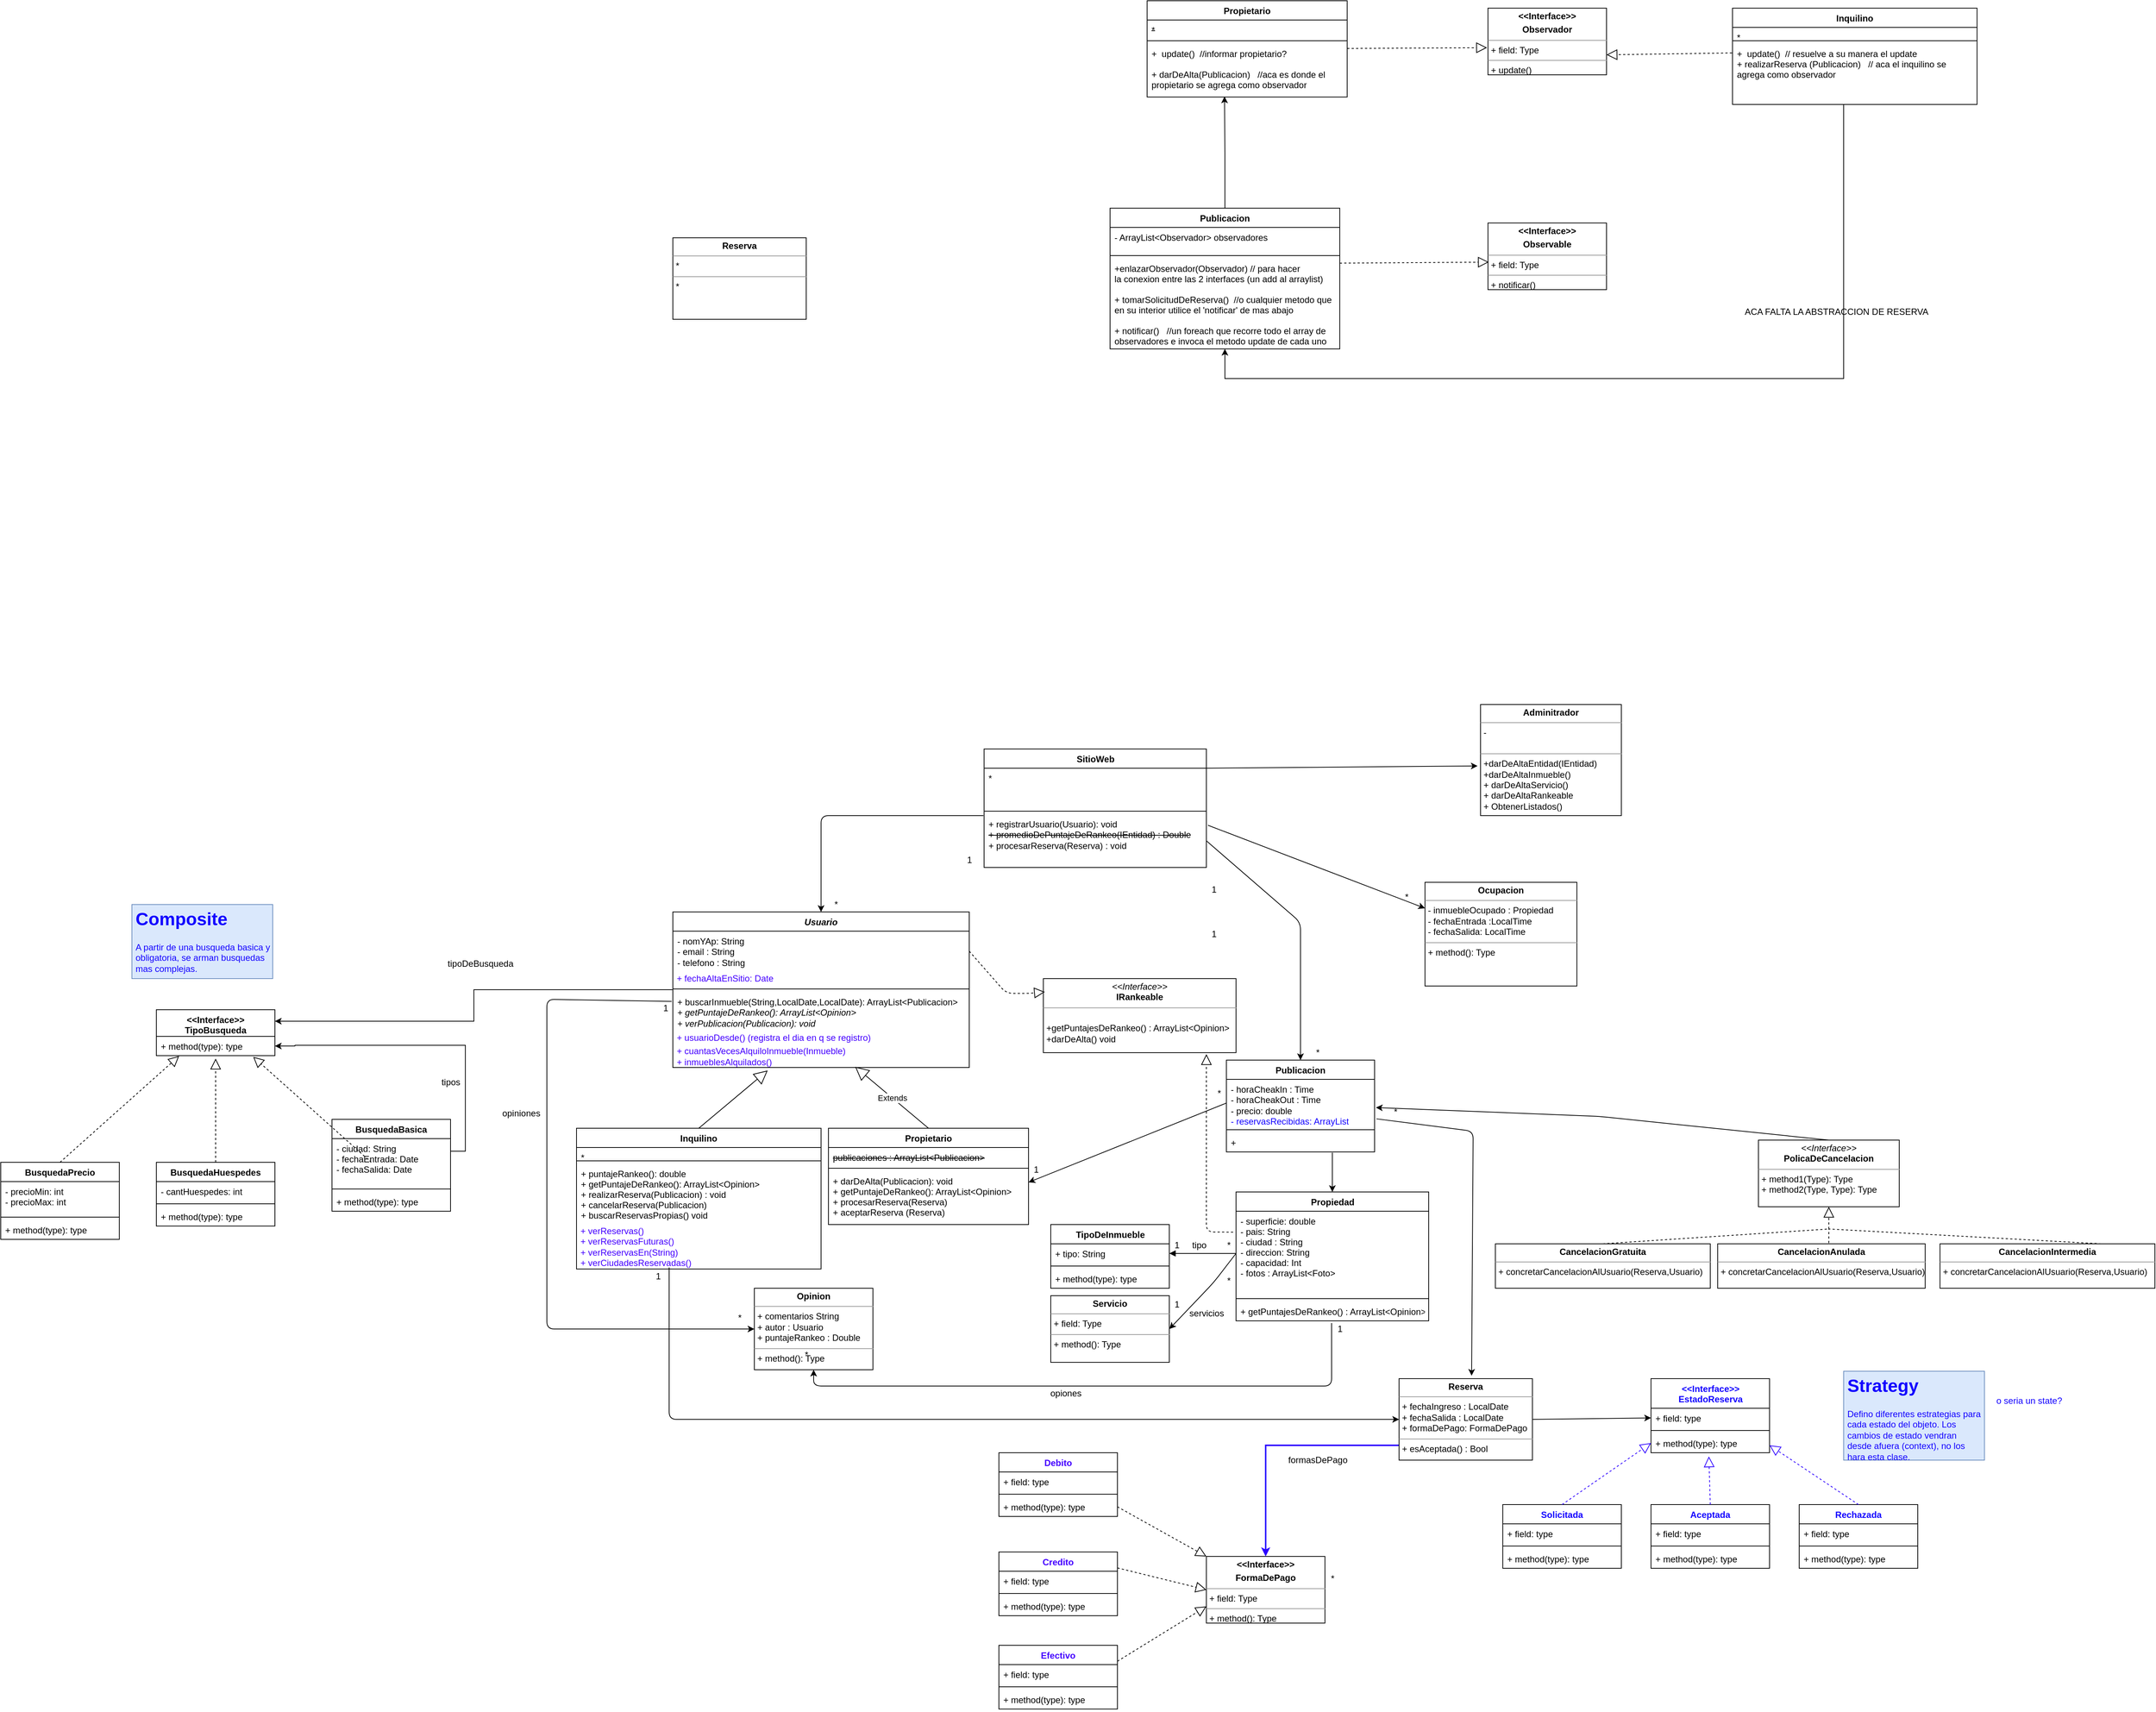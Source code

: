 <mxfile version="14.7.7" type="device"><diagram id="Q23gDszQghOrVKXfRjo7" name="Página-1"><mxGraphModel dx="1695" dy="1651" grid="1" gridSize="10" guides="1" tooltips="1" connect="1" arrows="1" fold="1" page="1" pageScale="1" pageWidth="827" pageHeight="1169" math="0" shadow="0"><root><mxCell id="0"/><mxCell id="1" parent="0"/><mxCell id="iMBVTK4eh0f5u9LGQ2n8-27" style="edgeStyle=orthogonalEdgeStyle;rounded=0;orthogonalLoop=1;jettySize=auto;html=1;entryX=1;entryY=0.25;entryDx=0;entryDy=0;" parent="1" source="RWJYd1yV1vK1GG6gAaNg-1" target="ZaSsAvnsg9CG3dwttsh2-1" edge="1"><mxGeometry relative="1" as="geometry"/></mxCell><mxCell id="RWJYd1yV1vK1GG6gAaNg-1" value="Usuario" style="swimlane;fontStyle=3;align=center;verticalAlign=top;childLayout=stackLayout;horizontal=1;startSize=26;horizontalStack=0;resizeParent=1;resizeParentMax=0;resizeLast=0;collapsible=1;marginBottom=0;" parent="1" vertex="1"><mxGeometry x="80" y="120" width="400" height="210" as="geometry"/></mxCell><mxCell id="RWJYd1yV1vK1GG6gAaNg-2" value="- nomYAp: String&amp;nbsp;&lt;br&gt;- email : String&amp;nbsp;&lt;br&gt;- telefono : String&lt;br&gt;" style="text;strokeColor=none;fillColor=none;align=left;verticalAlign=top;spacingLeft=4;spacingRight=4;overflow=hidden;rotatable=0;points=[[0,0.5],[1,0.5]];portConstraint=eastwest;html=1;" parent="RWJYd1yV1vK1GG6gAaNg-1" vertex="1"><mxGeometry y="26" width="400" height="54" as="geometry"/></mxCell><mxCell id="eGVTxvkA8lSF3JEVDvuz-3" value="&amp;nbsp;+ fechaAltaEnSitio: Date" style="text;html=1;align=left;verticalAlign=middle;resizable=0;points=[];autosize=1;fontColor=#4400FF;" parent="RWJYd1yV1vK1GG6gAaNg-1" vertex="1"><mxGeometry y="80" width="400" height="20" as="geometry"/></mxCell><mxCell id="RWJYd1yV1vK1GG6gAaNg-3" value="" style="line;strokeWidth=1;fillColor=none;align=left;verticalAlign=middle;spacingTop=-1;spacingLeft=3;spacingRight=3;rotatable=0;labelPosition=right;points=[];portConstraint=eastwest;" parent="RWJYd1yV1vK1GG6gAaNg-1" vertex="1"><mxGeometry y="100" width="400" height="8" as="geometry"/></mxCell><mxCell id="RWJYd1yV1vK1GG6gAaNg-4" value="+ buscarInmueble(String,LocalDate,LocalDate): ArrayList&amp;lt;Publicacion&amp;gt;&lt;br&gt;&lt;i&gt;+ getPuntajeDeRankeo(): ArrayList&amp;lt;Opinion&amp;gt;&lt;br&gt;+ verPublicacion(Publicacion): void&lt;br&gt;&lt;br&gt;&lt;/i&gt;" style="text;strokeColor=none;fillColor=none;align=left;verticalAlign=top;spacingLeft=4;spacingRight=4;overflow=hidden;rotatable=0;points=[[0,0.5],[1,0.5]];portConstraint=eastwest;html=1;" parent="RWJYd1yV1vK1GG6gAaNg-1" vertex="1"><mxGeometry y="108" width="400" height="52" as="geometry"/></mxCell><mxCell id="eGVTxvkA8lSF3JEVDvuz-1" value="&amp;nbsp;+ usuarioDesde() (registra el dia en q se registro)" style="text;html=1;align=left;verticalAlign=middle;resizable=0;points=[];autosize=1;fontColor=#4400FF;" parent="RWJYd1yV1vK1GG6gAaNg-1" vertex="1"><mxGeometry y="160" width="400" height="20" as="geometry"/></mxCell><mxCell id="eGVTxvkA8lSF3JEVDvuz-2" value="&amp;nbsp;+ cuantasVecesAlquiloInmueble(Inmueble)&lt;br&gt;&amp;nbsp;+ inmueblesAlquilados()" style="text;html=1;align=left;verticalAlign=middle;resizable=0;points=[];autosize=1;fontColor=#4400FF;" parent="RWJYd1yV1vK1GG6gAaNg-1" vertex="1"><mxGeometry y="180" width="400" height="30" as="geometry"/></mxCell><mxCell id="RWJYd1yV1vK1GG6gAaNg-14" value="Propietario" style="swimlane;fontStyle=1;align=center;verticalAlign=top;childLayout=stackLayout;horizontal=1;startSize=26;horizontalStack=0;resizeParent=1;resizeParentMax=0;resizeLast=0;collapsible=1;marginBottom=0;" parent="1" vertex="1"><mxGeometry x="290" y="412" width="270" height="130" as="geometry"/></mxCell><mxCell id="RWJYd1yV1vK1GG6gAaNg-15" value="&lt;strike&gt;publicaciones : ArrayList&amp;lt;Publicacion&amp;gt;&lt;/strike&gt;" style="text;strokeColor=none;fillColor=none;align=left;verticalAlign=top;spacingLeft=4;spacingRight=4;overflow=hidden;rotatable=0;points=[[0,0.5],[1,0.5]];portConstraint=eastwest;html=1;" parent="RWJYd1yV1vK1GG6gAaNg-14" vertex="1"><mxGeometry y="26" width="270" height="24" as="geometry"/></mxCell><mxCell id="RWJYd1yV1vK1GG6gAaNg-16" value="" style="line;strokeWidth=1;fillColor=none;align=left;verticalAlign=middle;spacingTop=-1;spacingLeft=3;spacingRight=3;rotatable=0;labelPosition=right;points=[];portConstraint=eastwest;" parent="RWJYd1yV1vK1GG6gAaNg-14" vertex="1"><mxGeometry y="50" width="270" height="8" as="geometry"/></mxCell><mxCell id="RWJYd1yV1vK1GG6gAaNg-17" value="+ darDeAlta(Publicacion): void&#10;+ getPuntajeDeRankeo(): ArrayList&lt;Opinion&gt;&#10;+ procesarReserva(Reserva)&#10;+ aceptarReserva (Reserva)" style="text;strokeColor=none;fillColor=none;align=left;verticalAlign=top;spacingLeft=4;spacingRight=4;overflow=hidden;rotatable=0;points=[[0,0.5],[1,0.5]];portConstraint=eastwest;" parent="RWJYd1yV1vK1GG6gAaNg-14" vertex="1"><mxGeometry y="58" width="270" height="72" as="geometry"/></mxCell><mxCell id="RWJYd1yV1vK1GG6gAaNg-18" value="Inquilino" style="swimlane;fontStyle=1;align=center;verticalAlign=top;childLayout=stackLayout;horizontal=1;startSize=26;horizontalStack=0;resizeParent=1;resizeParentMax=0;resizeLast=0;collapsible=1;marginBottom=0;" parent="1" vertex="1"><mxGeometry x="-50" y="412" width="330" height="190" as="geometry"/></mxCell><mxCell id="RWJYd1yV1vK1GG6gAaNg-19" value="*" style="text;strokeColor=none;fillColor=none;align=left;verticalAlign=top;spacingLeft=4;spacingRight=4;overflow=hidden;rotatable=0;points=[[0,0.5],[1,0.5]];portConstraint=eastwest;html=1;" parent="RWJYd1yV1vK1GG6gAaNg-18" vertex="1"><mxGeometry y="26" width="330" height="14" as="geometry"/></mxCell><mxCell id="RWJYd1yV1vK1GG6gAaNg-20" value="" style="line;strokeWidth=1;fillColor=none;align=left;verticalAlign=middle;spacingTop=-1;spacingLeft=3;spacingRight=3;rotatable=0;labelPosition=right;points=[];portConstraint=eastwest;" parent="RWJYd1yV1vK1GG6gAaNg-18" vertex="1"><mxGeometry y="40" width="330" height="8" as="geometry"/></mxCell><mxCell id="RWJYd1yV1vK1GG6gAaNg-21" value="+ puntajeRankeo(): double&#10;+ getPuntajeDeRankeo(): ArrayList&lt;Opinion&gt;&#10;+ realizarReserva(Publicacion) : void&#10;+ cancelarReserva(Publicacion)&#10;+ buscarReservasPropias() void " style="text;strokeColor=none;fillColor=none;align=left;verticalAlign=top;spacingLeft=4;spacingRight=4;overflow=hidden;rotatable=0;points=[[0,0.5],[1,0.5]];portConstraint=eastwest;" parent="RWJYd1yV1vK1GG6gAaNg-18" vertex="1"><mxGeometry y="48" width="330" height="82" as="geometry"/></mxCell><mxCell id="vf5Qtl-EVKwy8KCwmdIY-59" value="&amp;nbsp;+ verReservas()&lt;br&gt;&amp;nbsp;+ verReservasFuturas()&lt;br&gt;&amp;nbsp;+ verReservasEn(String)&lt;br&gt;&amp;nbsp;+ verCiudadesReservadas()" style="text;html=1;align=left;verticalAlign=middle;resizable=0;points=[];autosize=1;fontColor=#4400FF;" parent="RWJYd1yV1vK1GG6gAaNg-18" vertex="1"><mxGeometry y="130" width="330" height="60" as="geometry"/></mxCell><mxCell id="RWJYd1yV1vK1GG6gAaNg-28" value="Publicacion" style="swimlane;fontStyle=1;align=center;verticalAlign=top;childLayout=stackLayout;horizontal=1;startSize=26;horizontalStack=0;resizeParent=1;resizeParentMax=0;resizeLast=0;collapsible=1;marginBottom=0;" parent="1" vertex="1"><mxGeometry x="827" y="320" width="200" height="124" as="geometry"/></mxCell><mxCell id="RWJYd1yV1vK1GG6gAaNg-29" value="- horaCheakIn : Time&amp;nbsp;&lt;br&gt;- horaCheakOut : Time&lt;br&gt;- precio: double&lt;br&gt;&lt;font color=&quot;#1303ff&quot;&gt;- reservasRecibidas: ArrayList&lt;/font&gt;" style="text;strokeColor=none;fillColor=none;align=left;verticalAlign=top;spacingLeft=4;spacingRight=4;overflow=hidden;rotatable=0;points=[[0,0.5],[1,0.5]];portConstraint=eastwest;html=1;" parent="RWJYd1yV1vK1GG6gAaNg-28" vertex="1"><mxGeometry y="26" width="200" height="64" as="geometry"/></mxCell><mxCell id="RWJYd1yV1vK1GG6gAaNg-30" value="" style="line;strokeWidth=1;fillColor=none;align=left;verticalAlign=middle;spacingTop=-1;spacingLeft=3;spacingRight=3;rotatable=0;labelPosition=right;points=[];portConstraint=eastwest;" parent="RWJYd1yV1vK1GG6gAaNg-28" vertex="1"><mxGeometry y="90" width="200" height="8" as="geometry"/></mxCell><mxCell id="RWJYd1yV1vK1GG6gAaNg-31" value="+ " style="text;strokeColor=none;fillColor=none;align=left;verticalAlign=top;spacingLeft=4;spacingRight=4;overflow=hidden;rotatable=0;points=[[0,0.5],[1,0.5]];portConstraint=eastwest;" parent="RWJYd1yV1vK1GG6gAaNg-28" vertex="1"><mxGeometry y="98" width="200" height="26" as="geometry"/></mxCell><mxCell id="RWJYd1yV1vK1GG6gAaNg-37" value="SitioWeb" style="swimlane;fontStyle=1;align=center;verticalAlign=top;childLayout=stackLayout;horizontal=1;startSize=26;horizontalStack=0;resizeParent=1;resizeParentMax=0;resizeLast=0;collapsible=1;marginBottom=0;html=1;" parent="1" vertex="1"><mxGeometry x="500" y="-100" width="300" height="160" as="geometry"/></mxCell><mxCell id="RWJYd1yV1vK1GG6gAaNg-38" value="*" style="text;strokeColor=none;fillColor=none;align=left;verticalAlign=top;spacingLeft=4;spacingRight=4;overflow=hidden;rotatable=0;points=[[0,0.5],[1,0.5]];portConstraint=eastwest;html=1;" parent="RWJYd1yV1vK1GG6gAaNg-37" vertex="1"><mxGeometry y="26" width="300" height="54" as="geometry"/></mxCell><mxCell id="RWJYd1yV1vK1GG6gAaNg-39" value="" style="line;strokeWidth=1;fillColor=none;align=left;verticalAlign=middle;spacingTop=-1;spacingLeft=3;spacingRight=3;rotatable=0;labelPosition=right;points=[];portConstraint=eastwest;" parent="RWJYd1yV1vK1GG6gAaNg-37" vertex="1"><mxGeometry y="80" width="300" height="8" as="geometry"/></mxCell><mxCell id="RWJYd1yV1vK1GG6gAaNg-40" value="+ registrarUsuario(Usuario): void&lt;br&gt;&lt;strike&gt;+ promedioDePuntajeDeRankeo(IEntidad) : Double&lt;br&gt;&lt;/strike&gt;+ procesarReserva(Reserva) : void" style="text;strokeColor=none;fillColor=none;align=left;verticalAlign=top;spacingLeft=4;spacingRight=4;overflow=hidden;rotatable=0;points=[[0,0.5],[1,0.5]];portConstraint=eastwest;html=1;" parent="RWJYd1yV1vK1GG6gAaNg-37" vertex="1"><mxGeometry y="88" width="300" height="72" as="geometry"/></mxCell><mxCell id="RWJYd1yV1vK1GG6gAaNg-45" value="Propiedad" style="swimlane;fontStyle=1;align=center;verticalAlign=top;childLayout=stackLayout;horizontal=1;startSize=26;horizontalStack=0;resizeParent=1;resizeParentMax=0;resizeLast=0;collapsible=1;marginBottom=0;html=1;" parent="1" vertex="1"><mxGeometry x="840" y="498" width="260" height="174" as="geometry"/></mxCell><mxCell id="RWJYd1yV1vK1GG6gAaNg-46" value="- superficie: double&#10;- pais: String &#10;- ciudad : String &#10;- direccion: String &#10;- capacidad: Int &#10;- fotos : ArrayList&lt;Foto&gt;" style="text;strokeColor=none;fillColor=none;align=left;verticalAlign=top;spacingLeft=4;spacingRight=4;overflow=hidden;rotatable=0;points=[[0,0.5],[1,0.5]];portConstraint=eastwest;" parent="RWJYd1yV1vK1GG6gAaNg-45" vertex="1"><mxGeometry y="26" width="260" height="114" as="geometry"/></mxCell><mxCell id="RWJYd1yV1vK1GG6gAaNg-47" value="" style="line;strokeWidth=1;fillColor=none;align=left;verticalAlign=middle;spacingTop=-1;spacingLeft=3;spacingRight=3;rotatable=0;labelPosition=right;points=[];portConstraint=eastwest;" parent="RWJYd1yV1vK1GG6gAaNg-45" vertex="1"><mxGeometry y="140" width="260" height="8" as="geometry"/></mxCell><mxCell id="RWJYd1yV1vK1GG6gAaNg-48" value="+ getPuntajesDeRankeo() : ArrayList&lt;Opinion&gt; " style="text;strokeColor=none;fillColor=none;align=left;verticalAlign=top;spacingLeft=4;spacingRight=4;overflow=hidden;rotatable=0;points=[[0,0.5],[1,0.5]];portConstraint=eastwest;" parent="RWJYd1yV1vK1GG6gAaNg-45" vertex="1"><mxGeometry y="148" width="260" height="26" as="geometry"/></mxCell><mxCell id="RWJYd1yV1vK1GG6gAaNg-57" value="&lt;p style=&quot;margin: 0px ; margin-top: 4px ; text-align: center&quot;&gt;&lt;i&gt;&amp;lt;&amp;lt;Interface&amp;gt;&amp;gt;&lt;/i&gt;&lt;br&gt;&lt;b&gt;IRankeable&lt;/b&gt;&lt;/p&gt;&lt;hr size=&quot;1&quot;&gt;&lt;p style=&quot;margin: 0px ; margin-left: 4px&quot;&gt;&lt;br&gt;&lt;/p&gt;&lt;p style=&quot;margin: 0px ; margin-left: 4px&quot;&gt;+getPuntajesDeRankeo() : ArrayList&amp;lt;Opinion&amp;gt;&lt;/p&gt;&lt;p style=&quot;margin: 0px ; margin-left: 4px&quot;&gt;+darDeAlta() void&lt;/p&gt;" style="verticalAlign=top;align=left;overflow=fill;fontSize=12;fontFamily=Helvetica;html=1;" parent="1" vertex="1"><mxGeometry x="580" y="210" width="260" height="100" as="geometry"/></mxCell><mxCell id="RWJYd1yV1vK1GG6gAaNg-68" value="" style="endArrow=classic;html=1;exitX=-0.003;exitY=0.028;exitDx=0;exitDy=0;entryX=0.5;entryY=0;entryDx=0;entryDy=0;exitPerimeter=0;" parent="1" source="RWJYd1yV1vK1GG6gAaNg-40" target="RWJYd1yV1vK1GG6gAaNg-1" edge="1"><mxGeometry width="50" height="50" relative="1" as="geometry"><mxPoint x="440" y="320" as="sourcePoint"/><mxPoint x="490" y="270" as="targetPoint"/><Array as="points"><mxPoint x="280" y="-10"/></Array></mxGeometry></mxCell><mxCell id="RWJYd1yV1vK1GG6gAaNg-69" value="" style="endArrow=classic;html=1;exitX=1;exitY=0.5;exitDx=0;exitDy=0;entryX=0.5;entryY=0;entryDx=0;entryDy=0;" parent="1" source="RWJYd1yV1vK1GG6gAaNg-40" target="RWJYd1yV1vK1GG6gAaNg-28" edge="1"><mxGeometry width="50" height="50" relative="1" as="geometry"><mxPoint x="510" y="73" as="sourcePoint"/><mxPoint x="290" y="140" as="targetPoint"/><Array as="points"><mxPoint x="927" y="134"/></Array></mxGeometry></mxCell><mxCell id="RWJYd1yV1vK1GG6gAaNg-70" value="1" style="text;html=1;align=center;verticalAlign=middle;resizable=0;points=[];autosize=1;" parent="1" vertex="1"><mxGeometry x="800" y="140" width="20" height="20" as="geometry"/></mxCell><mxCell id="RWJYd1yV1vK1GG6gAaNg-72" value="*" style="text;html=1;align=center;verticalAlign=middle;resizable=0;points=[];autosize=1;" parent="1" vertex="1"><mxGeometry x="940" y="300" width="20" height="20" as="geometry"/></mxCell><mxCell id="RWJYd1yV1vK1GG6gAaNg-73" value="1" style="text;html=1;align=center;verticalAlign=middle;resizable=0;points=[];autosize=1;" parent="1" vertex="1"><mxGeometry x="470" y="40" width="20" height="20" as="geometry"/></mxCell><mxCell id="RWJYd1yV1vK1GG6gAaNg-74" value="*" style="text;html=1;align=center;verticalAlign=middle;resizable=0;points=[];autosize=1;" parent="1" vertex="1"><mxGeometry x="290" y="100" width="20" height="20" as="geometry"/></mxCell><mxCell id="RWJYd1yV1vK1GG6gAaNg-77" value="" style="endArrow=classic;html=1;exitX=0;exitY=0.5;exitDx=0;exitDy=0;entryX=1;entryY=0.208;entryDx=0;entryDy=0;entryPerimeter=0;" parent="1" source="RWJYd1yV1vK1GG6gAaNg-29" target="RWJYd1yV1vK1GG6gAaNg-17" edge="1"><mxGeometry width="50" height="50" relative="1" as="geometry"><mxPoint x="520" y="290" as="sourcePoint"/><mxPoint x="561" y="388" as="targetPoint"/></mxGeometry></mxCell><mxCell id="RWJYd1yV1vK1GG6gAaNg-78" value="1" style="text;html=1;align=center;verticalAlign=middle;resizable=0;points=[];autosize=1;" parent="1" vertex="1"><mxGeometry x="560" y="458" width="20" height="20" as="geometry"/></mxCell><mxCell id="RWJYd1yV1vK1GG6gAaNg-79" value="*" style="text;html=1;align=center;verticalAlign=middle;resizable=0;points=[];autosize=1;" parent="1" vertex="1"><mxGeometry x="807" y="355" width="20" height="20" as="geometry"/></mxCell><mxCell id="RWJYd1yV1vK1GG6gAaNg-80" value="" style="endArrow=classic;html=1;exitX=0.715;exitY=1.038;exitDx=0;exitDy=0;exitPerimeter=0;entryX=0.5;entryY=0;entryDx=0;entryDy=0;" parent="1" source="RWJYd1yV1vK1GG6gAaNg-31" target="RWJYd1yV1vK1GG6gAaNg-45" edge="1"><mxGeometry width="50" height="50" relative="1" as="geometry"><mxPoint x="610" y="320" as="sourcePoint"/><mxPoint x="660" y="270" as="targetPoint"/></mxGeometry></mxCell><mxCell id="RWJYd1yV1vK1GG6gAaNg-83" value="" style="endArrow=block;dashed=1;endFill=0;endSize=12;html=1;exitX=1;exitY=0.5;exitDx=0;exitDy=0;entryX=0.008;entryY=0.18;entryDx=0;entryDy=0;entryPerimeter=0;" parent="1" source="RWJYd1yV1vK1GG6gAaNg-2" target="RWJYd1yV1vK1GG6gAaNg-57" edge="1"><mxGeometry width="160" relative="1" as="geometry"><mxPoint x="310" y="390" as="sourcePoint"/><mxPoint x="60" y="440" as="targetPoint"/><Array as="points"><mxPoint x="530" y="230"/><mxPoint x="560" y="230"/></Array></mxGeometry></mxCell><mxCell id="RWJYd1yV1vK1GG6gAaNg-84" value="" style="endArrow=block;dashed=1;endFill=0;endSize=12;html=1;exitX=-0.015;exitY=0.248;exitDx=0;exitDy=0;exitPerimeter=0;" parent="1" source="RWJYd1yV1vK1GG6gAaNg-46" edge="1"><mxGeometry width="160" relative="1" as="geometry"><mxPoint x="800" y="250" as="sourcePoint"/><mxPoint x="800" y="312" as="targetPoint"/><Array as="points"><mxPoint x="800" y="552"/><mxPoint x="800" y="500"/></Array></mxGeometry></mxCell><mxCell id="RWJYd1yV1vK1GG6gAaNg-85" value="TipoDeInmueble" style="swimlane;fontStyle=1;align=center;verticalAlign=top;childLayout=stackLayout;horizontal=1;startSize=26;horizontalStack=0;resizeParent=1;resizeParentMax=0;resizeLast=0;collapsible=1;marginBottom=0;html=1;" parent="1" vertex="1"><mxGeometry x="590" y="542" width="160" height="86" as="geometry"/></mxCell><mxCell id="RWJYd1yV1vK1GG6gAaNg-86" value="+ tipo: String" style="text;strokeColor=none;fillColor=none;align=left;verticalAlign=top;spacingLeft=4;spacingRight=4;overflow=hidden;rotatable=0;points=[[0,0.5],[1,0.5]];portConstraint=eastwest;" parent="RWJYd1yV1vK1GG6gAaNg-85" vertex="1"><mxGeometry y="26" width="160" height="26" as="geometry"/></mxCell><mxCell id="RWJYd1yV1vK1GG6gAaNg-87" value="" style="line;strokeWidth=1;fillColor=none;align=left;verticalAlign=middle;spacingTop=-1;spacingLeft=3;spacingRight=3;rotatable=0;labelPosition=right;points=[];portConstraint=eastwest;" parent="RWJYd1yV1vK1GG6gAaNg-85" vertex="1"><mxGeometry y="52" width="160" height="8" as="geometry"/></mxCell><mxCell id="RWJYd1yV1vK1GG6gAaNg-88" value="+ method(type): type" style="text;strokeColor=none;fillColor=none;align=left;verticalAlign=top;spacingLeft=4;spacingRight=4;overflow=hidden;rotatable=0;points=[[0,0.5],[1,0.5]];portConstraint=eastwest;" parent="RWJYd1yV1vK1GG6gAaNg-85" vertex="1"><mxGeometry y="60" width="160" height="26" as="geometry"/></mxCell><mxCell id="RWJYd1yV1vK1GG6gAaNg-89" value="" style="html=1;verticalAlign=bottom;endArrow=block;exitX=0;exitY=0.5;exitDx=0;exitDy=0;entryX=1;entryY=0.5;entryDx=0;entryDy=0;" parent="1" source="RWJYd1yV1vK1GG6gAaNg-46" target="RWJYd1yV1vK1GG6gAaNg-86" edge="1"><mxGeometry width="80" relative="1" as="geometry"><mxPoint x="720" y="540" as="sourcePoint"/><mxPoint x="810" y="600" as="targetPoint"/><Array as="points"/></mxGeometry></mxCell><mxCell id="TMLdpXpu8BFrND2twmNQ-1" value="&lt;p style=&quot;margin: 0px ; margin-top: 4px ; text-align: center&quot;&gt;&lt;b&gt;Servicio&lt;/b&gt;&lt;/p&gt;&lt;hr size=&quot;1&quot;&gt;&lt;p style=&quot;margin: 0px ; margin-left: 4px&quot;&gt;+ field: Type&lt;/p&gt;&lt;hr size=&quot;1&quot;&gt;&lt;p style=&quot;margin: 0px ; margin-left: 4px&quot;&gt;+ method(): Type&lt;/p&gt;" style="verticalAlign=top;align=left;overflow=fill;fontSize=12;fontFamily=Helvetica;html=1;" parent="1" vertex="1"><mxGeometry x="590" y="638" width="160" height="90" as="geometry"/></mxCell><mxCell id="TMLdpXpu8BFrND2twmNQ-2" value="" style="endArrow=classic;html=1;exitX=0;exitY=0.5;exitDx=0;exitDy=0;entryX=1;entryY=0.5;entryDx=0;entryDy=0;" parent="1" source="RWJYd1yV1vK1GG6gAaNg-46" target="TMLdpXpu8BFrND2twmNQ-1" edge="1"><mxGeometry width="50" height="50" relative="1" as="geometry"><mxPoint x="540" y="530" as="sourcePoint"/><mxPoint x="590" y="480" as="targetPoint"/><Array as="points"><mxPoint x="810" y="620"/></Array></mxGeometry></mxCell><mxCell id="TMLdpXpu8BFrND2twmNQ-3" value="1" style="text;html=1;align=center;verticalAlign=middle;resizable=0;points=[];autosize=1;" parent="1" vertex="1"><mxGeometry x="750" y="560" width="20" height="20" as="geometry"/></mxCell><mxCell id="TMLdpXpu8BFrND2twmNQ-4" value="*" style="text;html=1;align=center;verticalAlign=middle;resizable=0;points=[];autosize=1;" parent="1" vertex="1"><mxGeometry x="820" y="560" width="20" height="20" as="geometry"/></mxCell><mxCell id="TMLdpXpu8BFrND2twmNQ-5" value="1" style="text;html=1;align=center;verticalAlign=middle;resizable=0;points=[];autosize=1;" parent="1" vertex="1"><mxGeometry x="750" y="640" width="20" height="20" as="geometry"/></mxCell><mxCell id="TMLdpXpu8BFrND2twmNQ-6" value="*" style="text;html=1;align=center;verticalAlign=middle;resizable=0;points=[];autosize=1;" parent="1" vertex="1"><mxGeometry x="820" y="608" width="20" height="20" as="geometry"/></mxCell><mxCell id="TMLdpXpu8BFrND2twmNQ-7" value="tipo" style="text;html=1;align=center;verticalAlign=middle;resizable=0;points=[];autosize=1;" parent="1" vertex="1"><mxGeometry x="775" y="560" width="30" height="20" as="geometry"/></mxCell><mxCell id="TMLdpXpu8BFrND2twmNQ-8" value="servicios" style="text;html=1;align=center;verticalAlign=middle;resizable=0;points=[];autosize=1;" parent="1" vertex="1"><mxGeometry x="770" y="652" width="60" height="20" as="geometry"/></mxCell><mxCell id="TMLdpXpu8BFrND2twmNQ-9" value="&lt;p style=&quot;margin: 0px ; margin-top: 4px ; text-align: center&quot;&gt;&lt;b&gt;&amp;lt;&amp;lt;Interface&amp;gt;&amp;gt;&lt;/b&gt;&lt;/p&gt;&lt;p style=&quot;margin: 0px ; margin-top: 4px ; text-align: center&quot;&gt;&lt;b&gt;FormaDePago&lt;/b&gt;&lt;/p&gt;&lt;hr size=&quot;1&quot;&gt;&lt;p style=&quot;margin: 0px ; margin-left: 4px&quot;&gt;+ field: Type&lt;/p&gt;&lt;hr size=&quot;1&quot;&gt;&lt;p style=&quot;margin: 0px ; margin-left: 4px&quot;&gt;+ method(): Type&lt;/p&gt;" style="verticalAlign=top;align=left;overflow=fill;fontSize=12;fontFamily=Helvetica;html=1;" parent="1" vertex="1"><mxGeometry x="800" y="990" width="160" height="90" as="geometry"/></mxCell><mxCell id="TMLdpXpu8BFrND2twmNQ-12" value="formasDePago" style="text;html=1;align=center;verticalAlign=middle;resizable=0;points=[];autosize=1;" parent="1" vertex="1"><mxGeometry x="900" y="850" width="100" height="20" as="geometry"/></mxCell><mxCell id="TMLdpXpu8BFrND2twmNQ-13" value="*" style="text;html=1;align=center;verticalAlign=middle;resizable=0;points=[];autosize=1;" parent="1" vertex="1"><mxGeometry x="960" y="1010" width="20" height="20" as="geometry"/></mxCell><mxCell id="TMLdpXpu8BFrND2twmNQ-14" value="*" style="text;html=1;align=center;verticalAlign=middle;resizable=0;points=[];autosize=1;" parent="1" vertex="1"><mxGeometry x="1045" y="380" width="20" height="20" as="geometry"/></mxCell><mxCell id="TMLdpXpu8BFrND2twmNQ-16" value="&lt;p style=&quot;margin: 0px ; margin-top: 4px ; text-align: center&quot;&gt;&lt;b&gt;Opinion&lt;/b&gt;&lt;/p&gt;&lt;hr size=&quot;1&quot;&gt;&lt;p style=&quot;margin: 0px ; margin-left: 4px&quot;&gt;+ comentarios String&amp;nbsp;&lt;br&gt;+ autor : Usuario&lt;/p&gt;&lt;p style=&quot;margin: 0px ; margin-left: 4px&quot;&gt;+ puntajeRankeo : Double&lt;/p&gt;&lt;hr size=&quot;1&quot;&gt;&lt;p style=&quot;margin: 0px ; margin-left: 4px&quot;&gt;+ method(): Type&lt;/p&gt;" style="verticalAlign=top;align=left;overflow=fill;fontSize=12;fontFamily=Helvetica;html=1;" parent="1" vertex="1"><mxGeometry x="190" y="628" width="160" height="110" as="geometry"/></mxCell><mxCell id="TMLdpXpu8BFrND2twmNQ-17" value="" style="endArrow=classic;html=1;exitX=-0.004;exitY=0.245;exitDx=0;exitDy=0;entryX=0;entryY=0.5;entryDx=0;entryDy=0;exitPerimeter=0;" parent="1" source="RWJYd1yV1vK1GG6gAaNg-4" target="TMLdpXpu8BFrND2twmNQ-16" edge="1"><mxGeometry width="50" height="50" relative="1" as="geometry"><mxPoint x="-70" y="226" as="sourcePoint"/><mxPoint x="-80" y="346" as="targetPoint"/><Array as="points"><mxPoint x="-90" y="238"/><mxPoint x="-90" y="683"/></Array></mxGeometry></mxCell><mxCell id="TMLdpXpu8BFrND2twmNQ-18" value="*" style="text;html=1;align=center;verticalAlign=middle;resizable=0;points=[];autosize=1;" parent="1" vertex="1"><mxGeometry x="160" y="658" width="20" height="20" as="geometry"/></mxCell><mxCell id="TMLdpXpu8BFrND2twmNQ-19" value="1" style="text;html=1;align=center;verticalAlign=middle;resizable=0;points=[];autosize=1;" parent="1" vertex="1"><mxGeometry x="60" y="240" width="20" height="20" as="geometry"/></mxCell><mxCell id="TMLdpXpu8BFrND2twmNQ-20" value="opiniones" style="text;html=1;align=center;verticalAlign=middle;resizable=0;points=[];autosize=1;" parent="1" vertex="1"><mxGeometry x="-160" y="382" width="70" height="20" as="geometry"/></mxCell><mxCell id="TMLdpXpu8BFrND2twmNQ-21" value="" style="endArrow=classic;html=1;exitX=0.496;exitY=1.115;exitDx=0;exitDy=0;exitPerimeter=0;entryX=0.5;entryY=1;entryDx=0;entryDy=0;" parent="1" source="RWJYd1yV1vK1GG6gAaNg-48" target="TMLdpXpu8BFrND2twmNQ-16" edge="1"><mxGeometry width="50" height="50" relative="1" as="geometry"><mxPoint x="770" y="900" as="sourcePoint"/><mxPoint x="460" y="800" as="targetPoint"/><Array as="points"><mxPoint x="969" y="760"/><mxPoint x="270" y="760"/></Array></mxGeometry></mxCell><mxCell id="TMLdpXpu8BFrND2twmNQ-22" value="1" style="text;html=1;align=center;verticalAlign=middle;resizable=0;points=[];autosize=1;" parent="1" vertex="1"><mxGeometry x="970" y="673" width="20" height="20" as="geometry"/></mxCell><mxCell id="TMLdpXpu8BFrND2twmNQ-23" value="*" style="text;html=1;align=center;verticalAlign=middle;resizable=0;points=[];autosize=1;rotation=0;" parent="1" vertex="1"><mxGeometry x="250" y="708" width="20" height="20" as="geometry"/></mxCell><mxCell id="TMLdpXpu8BFrND2twmNQ-24" value="opiones&lt;br&gt;" style="text;html=1;align=center;verticalAlign=middle;resizable=0;points=[];autosize=1;" parent="1" vertex="1"><mxGeometry x="580" y="760" width="60" height="20" as="geometry"/></mxCell><mxCell id="TMLdpXpu8BFrND2twmNQ-34" value="&lt;p style=&quot;margin: 0px ; margin-top: 4px ; text-align: center&quot;&gt;&lt;b&gt;Ocupacion&lt;/b&gt;&lt;/p&gt;&lt;hr size=&quot;1&quot;&gt;&lt;p style=&quot;margin: 0px ; margin-left: 4px&quot;&gt;- inmuebleOcupado : Propiedad&lt;/p&gt;&lt;p style=&quot;margin: 0px ; margin-left: 4px&quot;&gt;- fechaEntrada :LocalTime&lt;/p&gt;&lt;p style=&quot;margin: 0px ; margin-left: 4px&quot;&gt;- fechaSalida: LocalTime&amp;nbsp;&lt;/p&gt;&lt;hr size=&quot;1&quot;&gt;&lt;p style=&quot;margin: 0px ; margin-left: 4px&quot;&gt;+ method(): Type&lt;/p&gt;" style="verticalAlign=top;align=left;overflow=fill;fontSize=12;fontFamily=Helvetica;html=1;" parent="1" vertex="1"><mxGeometry x="1095" y="80" width="205" height="140" as="geometry"/></mxCell><mxCell id="TMLdpXpu8BFrND2twmNQ-38" value="" style="endArrow=classic;html=1;exitX=1.007;exitY=0.208;exitDx=0;exitDy=0;exitPerimeter=0;entryX=0;entryY=0.25;entryDx=0;entryDy=0;" parent="1" source="RWJYd1yV1vK1GG6gAaNg-40" target="TMLdpXpu8BFrND2twmNQ-34" edge="1"><mxGeometry width="50" height="50" relative="1" as="geometry"><mxPoint x="720" y="180" as="sourcePoint"/><mxPoint x="770" y="130" as="targetPoint"/></mxGeometry></mxCell><mxCell id="vf5Qtl-EVKwy8KCwmdIY-38" style="edgeStyle=orthogonalEdgeStyle;rounded=0;orthogonalLoop=1;jettySize=auto;html=1;entryX=0.5;entryY=0;entryDx=0;entryDy=0;strokeWidth=2;strokeColor=#2B00FF;" parent="1" source="TMLdpXpu8BFrND2twmNQ-39" target="TMLdpXpu8BFrND2twmNQ-9" edge="1"><mxGeometry relative="1" as="geometry"><Array as="points"><mxPoint x="880" y="840"/></Array></mxGeometry></mxCell><mxCell id="TMLdpXpu8BFrND2twmNQ-39" value="&lt;p style=&quot;margin: 0px ; margin-top: 4px ; text-align: center&quot;&gt;&lt;b&gt;Reserva&lt;/b&gt;&lt;/p&gt;&lt;hr size=&quot;1&quot;&gt;&lt;p style=&quot;margin: 0px ; margin-left: 4px&quot;&gt;+ fechaIngreso : LocalDate&lt;br&gt;+ fechaSalida : LocalDate&lt;/p&gt;&lt;p style=&quot;margin: 0px ; margin-left: 4px&quot;&gt;&lt;span style=&quot;font-family: &amp;#34;helvetica&amp;#34;&quot;&gt;+ formaDePago: FormaDePago&lt;/span&gt;&lt;/p&gt;&lt;hr size=&quot;1&quot;&gt;&lt;p style=&quot;margin: 0px 0px 0px 4px&quot;&gt;&lt;span&gt;+ esAceptada() : Bool&lt;/span&gt;&lt;br&gt;&lt;/p&gt;" style="verticalAlign=top;align=left;overflow=fill;fontSize=12;fontFamily=Helvetica;html=1;" parent="1" vertex="1"><mxGeometry x="1060" y="750" width="180" height="110" as="geometry"/></mxCell><mxCell id="TMLdpXpu8BFrND2twmNQ-41" value="*" style="text;html=1;align=center;verticalAlign=middle;resizable=0;points=[];autosize=1;" parent="1" vertex="1"><mxGeometry x="1060" y="90" width="20" height="20" as="geometry"/></mxCell><mxCell id="TMLdpXpu8BFrND2twmNQ-42" value="1" style="text;html=1;align=center;verticalAlign=middle;resizable=0;points=[];autosize=1;" parent="1" vertex="1"><mxGeometry x="800" y="80" width="20" height="20" as="geometry"/></mxCell><mxCell id="TMLdpXpu8BFrND2twmNQ-45" value="" style="endArrow=block;endSize=16;endFill=0;html=1;exitX=0.5;exitY=0;exitDx=0;exitDy=0;entryX=0.32;entryY=1.133;entryDx=0;entryDy=0;entryPerimeter=0;" parent="1" source="RWJYd1yV1vK1GG6gAaNg-18" target="eGVTxvkA8lSF3JEVDvuz-2" edge="1"><mxGeometry width="160" relative="1" as="geometry"><mxPoint x="140" y="310" as="sourcePoint"/><mxPoint x="300" y="310" as="targetPoint"/><Array as="points"/></mxGeometry></mxCell><mxCell id="TMLdpXpu8BFrND2twmNQ-49" value="&lt;p style=&quot;margin: 0px ; margin-top: 4px ; text-align: center&quot;&gt;&lt;b&gt;Adminitrador&lt;/b&gt;&lt;/p&gt;&lt;hr size=&quot;1&quot;&gt;&lt;p style=&quot;margin: 0px ; margin-left: 4px&quot;&gt;-&lt;/p&gt;&lt;p style=&quot;margin: 0px ; margin-left: 4px&quot;&gt;&lt;br&gt;&lt;/p&gt;&lt;hr size=&quot;1&quot;&gt;&lt;p style=&quot;margin: 0px 0px 0px 4px&quot;&gt;+darDeAltaEntidad(IEntidad)&lt;br&gt;+darDeAltaInmueble()&lt;/p&gt;&lt;p style=&quot;margin: 0px 0px 0px 4px&quot;&gt;+ darDeAltaServicio()&lt;/p&gt;&lt;p style=&quot;margin: 0px 0px 0px 4px&quot;&gt;+ darDeAltaRankeable&lt;/p&gt;&lt;p style=&quot;margin: 0px 0px 0px 4px&quot;&gt;+ ObtenerListados()&lt;/p&gt;" style="verticalAlign=top;align=left;overflow=fill;fontSize=12;fontFamily=Helvetica;html=1;" parent="1" vertex="1"><mxGeometry x="1170" y="-160" width="190" height="150" as="geometry"/></mxCell><mxCell id="TMLdpXpu8BFrND2twmNQ-51" value="" style="endArrow=classic;html=1;entryX=-0.021;entryY=0.553;entryDx=0;entryDy=0;exitX=0.98;exitY=0;exitDx=0;exitDy=0;entryPerimeter=0;exitPerimeter=0;" parent="1" source="RWJYd1yV1vK1GG6gAaNg-38" target="TMLdpXpu8BFrND2twmNQ-49" edge="1"><mxGeometry width="50" height="50" relative="1" as="geometry"><mxPoint x="900" y="260" as="sourcePoint"/><mxPoint x="950" y="210" as="targetPoint"/><Array as="points"/></mxGeometry></mxCell><mxCell id="TMLdpXpu8BFrND2twmNQ-52" value="&lt;p style=&quot;margin: 0px ; margin-top: 4px ; text-align: center&quot;&gt;&lt;i&gt;&amp;lt;&amp;lt;Interface&amp;gt;&amp;gt;&lt;/i&gt;&lt;br&gt;&lt;b&gt;PolicaDeCancelacion&lt;/b&gt;&lt;/p&gt;&lt;hr size=&quot;1&quot;&gt;&lt;p style=&quot;margin: 0px ; margin-left: 4px&quot;&gt;&lt;span&gt;+ method1(Type): Type&lt;/span&gt;&lt;br&gt;&lt;/p&gt;&lt;p style=&quot;margin: 0px ; margin-left: 4px&quot;&gt;+ method2(Type, Type): Type&lt;/p&gt;" style="verticalAlign=top;align=left;overflow=fill;fontSize=12;fontFamily=Helvetica;html=1;" parent="1" vertex="1"><mxGeometry x="1545" y="428" width="190" height="90" as="geometry"/></mxCell><mxCell id="TMLdpXpu8BFrND2twmNQ-53" value="&lt;p style=&quot;margin: 0px ; margin-top: 4px ; text-align: center&quot;&gt;&lt;b&gt;CancelacionGratuita&lt;/b&gt;&lt;/p&gt;&lt;hr size=&quot;1&quot;&gt;&lt;p style=&quot;margin: 0px ; margin-left: 4px&quot;&gt;&lt;/p&gt;&lt;p style=&quot;margin: 0px ; margin-left: 4px&quot;&gt;+ concretarCancelacionAlUsuario(Reserva,Usuario)&lt;/p&gt;" style="verticalAlign=top;align=left;overflow=fill;fontSize=12;fontFamily=Helvetica;html=1;" parent="1" vertex="1"><mxGeometry x="1190" y="568" width="290" height="60" as="geometry"/></mxCell><mxCell id="TMLdpXpu8BFrND2twmNQ-54" value="&lt;p style=&quot;margin: 0px ; margin-top: 4px ; text-align: center&quot;&gt;&lt;b&gt;CancelacionAnulada&lt;/b&gt;&lt;/p&gt;&lt;hr size=&quot;1&quot;&gt;&lt;p style=&quot;margin: 0px ; margin-left: 4px&quot;&gt;&lt;/p&gt;&lt;p style=&quot;margin: 0px ; margin-left: 4px&quot;&gt;+ concretarCancelacionAlUsuario(Reserva,Usuario)&lt;/p&gt;" style="verticalAlign=top;align=left;overflow=fill;fontSize=12;fontFamily=Helvetica;html=1;" parent="1" vertex="1"><mxGeometry x="1490" y="568" width="280" height="60" as="geometry"/></mxCell><mxCell id="TMLdpXpu8BFrND2twmNQ-55" value="&lt;p style=&quot;margin: 0px ; margin-top: 4px ; text-align: center&quot;&gt;&lt;b&gt;CancelacionIntermedia&lt;/b&gt;&lt;/p&gt;&lt;hr size=&quot;1&quot;&gt;&lt;p style=&quot;margin: 0px ; margin-left: 4px&quot;&gt;&lt;/p&gt;&lt;p style=&quot;margin: 0px ; margin-left: 4px&quot;&gt;+ concretarCancelacionAlUsuario(Reserva,Usuario)&lt;/p&gt;" style="verticalAlign=top;align=left;overflow=fill;fontSize=12;fontFamily=Helvetica;html=1;" parent="1" vertex="1"><mxGeometry x="1790" y="568" width="290" height="60" as="geometry"/></mxCell><mxCell id="TMLdpXpu8BFrND2twmNQ-56" value="" style="endArrow=block;dashed=1;endFill=0;endSize=12;html=1;entryX=0.5;entryY=1;entryDx=0;entryDy=0;" parent="1" target="TMLdpXpu8BFrND2twmNQ-52" edge="1"><mxGeometry width="160" relative="1" as="geometry"><mxPoint x="1640" y="548" as="sourcePoint"/><mxPoint x="1640" y="528" as="targetPoint"/></mxGeometry></mxCell><mxCell id="TMLdpXpu8BFrND2twmNQ-58" value="" style="endArrow=none;dashed=1;html=1;exitX=0.5;exitY=0;exitDx=0;exitDy=0;" parent="1" source="TMLdpXpu8BFrND2twmNQ-53" edge="1"><mxGeometry width="50" height="50" relative="1" as="geometry"><mxPoint x="1530" y="418" as="sourcePoint"/><mxPoint x="1640" y="548" as="targetPoint"/></mxGeometry></mxCell><mxCell id="TMLdpXpu8BFrND2twmNQ-59" value="" style="endArrow=none;dashed=1;html=1;exitX=0.75;exitY=0;exitDx=0;exitDy=0;" parent="1" source="TMLdpXpu8BFrND2twmNQ-55" edge="1"><mxGeometry width="50" height="50" relative="1" as="geometry"><mxPoint x="1345" y="578" as="sourcePoint"/><mxPoint x="1640" y="548" as="targetPoint"/></mxGeometry></mxCell><mxCell id="TMLdpXpu8BFrND2twmNQ-60" value="" style="endArrow=none;dashed=1;html=1;" parent="1" edge="1"><mxGeometry width="50" height="50" relative="1" as="geometry"><mxPoint x="1640" y="567" as="sourcePoint"/><mxPoint x="1640" y="548" as="targetPoint"/></mxGeometry></mxCell><mxCell id="TMLdpXpu8BFrND2twmNQ-61" value="" style="endArrow=classic;html=1;exitX=0.5;exitY=0;exitDx=0;exitDy=0;entryX=1.009;entryY=0.595;entryDx=0;entryDy=0;entryPerimeter=0;" parent="1" source="TMLdpXpu8BFrND2twmNQ-52" target="RWJYd1yV1vK1GG6gAaNg-29" edge="1"><mxGeometry width="50" height="50" relative="1" as="geometry"><mxPoint x="670" y="680" as="sourcePoint"/><mxPoint x="720" y="630" as="targetPoint"/><Array as="points"><mxPoint x="1330" y="396"/></Array></mxGeometry></mxCell><mxCell id="qKDYVgbguhuKR8nW0KU1-34" value="Extends" style="endArrow=block;endSize=16;endFill=0;html=1;exitX=0.5;exitY=0;exitDx=0;exitDy=0;entryX=0.615;entryY=0.967;entryDx=0;entryDy=0;entryPerimeter=0;" parent="1" source="RWJYd1yV1vK1GG6gAaNg-14" target="eGVTxvkA8lSF3JEVDvuz-2" edge="1"><mxGeometry width="160" relative="1" as="geometry"><mxPoint x="450" y="310" as="sourcePoint"/><mxPoint x="330" y="300" as="targetPoint"/></mxGeometry></mxCell><mxCell id="qKDYVgbguhuKR8nW0KU1-35" value="" style="endArrow=classic;html=1;exitX=1.013;exitY=0.833;exitDx=0;exitDy=0;exitPerimeter=0;entryX=0.544;entryY=-0.036;entryDx=0;entryDy=0;entryPerimeter=0;" parent="1" source="RWJYd1yV1vK1GG6gAaNg-29" target="TMLdpXpu8BFrND2twmNQ-39" edge="1"><mxGeometry width="50" height="50" relative="1" as="geometry"><mxPoint x="990" y="670" as="sourcePoint"/><mxPoint x="1220" y="560" as="targetPoint"/><Array as="points"><mxPoint x="1160" y="416"/></Array></mxGeometry></mxCell><mxCell id="qKDYVgbguhuKR8nW0KU1-40" value="1" style="text;html=1;align=center;verticalAlign=middle;resizable=0;points=[];autosize=1;" parent="1" vertex="1"><mxGeometry x="50" y="602" width="20" height="20" as="geometry"/></mxCell><mxCell id="qKDYVgbguhuKR8nW0KU1-43" value="" style="endArrow=classic;html=1;entryX=0;entryY=0.5;entryDx=0;entryDy=0;" parent="1" target="TMLdpXpu8BFrND2twmNQ-39" edge="1"><mxGeometry width="50" height="50" relative="1" as="geometry"><mxPoint x="75" y="600" as="sourcePoint"/><mxPoint x="560" y="870" as="targetPoint"/><Array as="points"><mxPoint x="75" y="805"/></Array></mxGeometry></mxCell><mxCell id="qKDYVgbguhuKR8nW0KU1-44" value="" style="endArrow=classic;html=1;exitX=1;exitY=0.5;exitDx=0;exitDy=0;entryX=0;entryY=0.5;entryDx=0;entryDy=0;" parent="1" source="TMLdpXpu8BFrND2twmNQ-39" target="qKDYVgbguhuKR8nW0KU1-46" edge="1"><mxGeometry width="50" height="50" relative="1" as="geometry"><mxPoint x="1080" y="750" as="sourcePoint"/><mxPoint x="1450" y="800" as="targetPoint"/></mxGeometry></mxCell><mxCell id="qKDYVgbguhuKR8nW0KU1-45" value="&lt;font color=&quot;#1303ff&quot;&gt;&amp;lt;&amp;lt;Interface&amp;gt;&amp;gt;&lt;br&gt;EstadoReserva&lt;/font&gt;" style="swimlane;fontStyle=1;align=center;verticalAlign=top;childLayout=stackLayout;horizontal=1;startSize=40;horizontalStack=0;resizeParent=1;resizeParentMax=0;resizeLast=0;collapsible=1;marginBottom=0;html=1;" parent="1" vertex="1"><mxGeometry x="1400" y="750" width="160" height="100" as="geometry"/></mxCell><mxCell id="qKDYVgbguhuKR8nW0KU1-46" value="+ field: type" style="text;strokeColor=none;fillColor=none;align=left;verticalAlign=top;spacingLeft=4;spacingRight=4;overflow=hidden;rotatable=0;points=[[0,0.5],[1,0.5]];portConstraint=eastwest;" parent="qKDYVgbguhuKR8nW0KU1-45" vertex="1"><mxGeometry y="40" width="160" height="26" as="geometry"/></mxCell><mxCell id="qKDYVgbguhuKR8nW0KU1-47" value="" style="line;strokeWidth=1;fillColor=none;align=left;verticalAlign=middle;spacingTop=-1;spacingLeft=3;spacingRight=3;rotatable=0;labelPosition=right;points=[];portConstraint=eastwest;" parent="qKDYVgbguhuKR8nW0KU1-45" vertex="1"><mxGeometry y="66" width="160" height="8" as="geometry"/></mxCell><mxCell id="qKDYVgbguhuKR8nW0KU1-48" value="+ method(type): type" style="text;strokeColor=none;fillColor=none;align=left;verticalAlign=top;spacingLeft=4;spacingRight=4;overflow=hidden;rotatable=0;points=[[0,0.5],[1,0.5]];portConstraint=eastwest;" parent="qKDYVgbguhuKR8nW0KU1-45" vertex="1"><mxGeometry y="74" width="160" height="26" as="geometry"/></mxCell><mxCell id="Lf9zVb8H-d4CdRHu5YyO-1" value="Propietario" style="swimlane;fontStyle=1;align=center;verticalAlign=top;childLayout=stackLayout;horizontal=1;startSize=26;horizontalStack=0;resizeParent=1;resizeParentMax=0;resizeLast=0;collapsible=1;marginBottom=0;" parent="1" vertex="1"><mxGeometry x="720" y="-1110" width="270" height="130" as="geometry"/></mxCell><mxCell id="Lf9zVb8H-d4CdRHu5YyO-2" value="&lt;strike&gt;*&lt;/strike&gt;" style="text;strokeColor=none;fillColor=none;align=left;verticalAlign=top;spacingLeft=4;spacingRight=4;overflow=hidden;rotatable=0;points=[[0,0.5],[1,0.5]];portConstraint=eastwest;html=1;" parent="Lf9zVb8H-d4CdRHu5YyO-1" vertex="1"><mxGeometry y="26" width="270" height="24" as="geometry"/></mxCell><mxCell id="Lf9zVb8H-d4CdRHu5YyO-3" value="" style="line;strokeWidth=1;fillColor=none;align=left;verticalAlign=middle;spacingTop=-1;spacingLeft=3;spacingRight=3;rotatable=0;labelPosition=right;points=[];portConstraint=eastwest;" parent="Lf9zVb8H-d4CdRHu5YyO-1" vertex="1"><mxGeometry y="50" width="270" height="8" as="geometry"/></mxCell><mxCell id="Lf9zVb8H-d4CdRHu5YyO-4" value="+  update()  //informar propietario?&#10;&#10;+ darDeAlta(Publicacion)   //aca es donde el&#10;propietario se agrega como observador" style="text;strokeColor=none;fillColor=none;align=left;verticalAlign=top;spacingLeft=4;spacingRight=4;overflow=hidden;rotatable=0;points=[[0,0.5],[1,0.5]];portConstraint=eastwest;" parent="Lf9zVb8H-d4CdRHu5YyO-1" vertex="1"><mxGeometry y="58" width="270" height="72" as="geometry"/></mxCell><mxCell id="Lf9zVb8H-d4CdRHu5YyO-22" style="edgeStyle=orthogonalEdgeStyle;rounded=0;orthogonalLoop=1;jettySize=auto;html=1;entryX=0.387;entryY=0.99;entryDx=0;entryDy=0;entryPerimeter=0;" parent="1" source="Lf9zVb8H-d4CdRHu5YyO-5" target="Lf9zVb8H-d4CdRHu5YyO-4" edge="1"><mxGeometry relative="1" as="geometry"/></mxCell><mxCell id="Lf9zVb8H-d4CdRHu5YyO-5" value="Publicacion" style="swimlane;fontStyle=1;align=center;verticalAlign=top;childLayout=stackLayout;horizontal=1;startSize=26;horizontalStack=0;resizeParent=1;resizeParentMax=0;resizeLast=0;collapsible=1;marginBottom=0;" parent="1" vertex="1"><mxGeometry x="670" y="-830" width="310" height="190" as="geometry"/></mxCell><mxCell id="Lf9zVb8H-d4CdRHu5YyO-6" value="- ArrayList&amp;lt;Observador&amp;gt; observadores" style="text;strokeColor=none;fillColor=none;align=left;verticalAlign=top;spacingLeft=4;spacingRight=4;overflow=hidden;rotatable=0;points=[[0,0.5],[1,0.5]];portConstraint=eastwest;html=1;" parent="Lf9zVb8H-d4CdRHu5YyO-5" vertex="1"><mxGeometry y="26" width="310" height="34" as="geometry"/></mxCell><mxCell id="Lf9zVb8H-d4CdRHu5YyO-7" value="" style="line;strokeWidth=1;fillColor=none;align=left;verticalAlign=middle;spacingTop=-1;spacingLeft=3;spacingRight=3;rotatable=0;labelPosition=right;points=[];portConstraint=eastwest;" parent="Lf9zVb8H-d4CdRHu5YyO-5" vertex="1"><mxGeometry y="60" width="310" height="8" as="geometry"/></mxCell><mxCell id="Lf9zVb8H-d4CdRHu5YyO-8" value="+enlazarObservador(Observador) // para hacer &#10;la conexion entre las 2 interfaces (un add al arraylist)&#10;&#10;+ tomarSolicitudDeReserva()  //o cualquier metodo que&#10;en su interior utilice el 'notificar' de mas abajo&#10;&#10;+ notificar()   //un foreach que recorre todo el array de &#10;observadores e invoca el metodo update de cada uno" style="text;strokeColor=none;fillColor=none;align=left;verticalAlign=top;spacingLeft=4;spacingRight=4;overflow=hidden;rotatable=0;points=[[0,0.5],[1,0.5]];portConstraint=eastwest;" parent="Lf9zVb8H-d4CdRHu5YyO-5" vertex="1"><mxGeometry y="68" width="310" height="122" as="geometry"/></mxCell><mxCell id="Lf9zVb8H-d4CdRHu5YyO-9" value="Inquilino" style="swimlane;fontStyle=1;align=center;verticalAlign=top;childLayout=stackLayout;horizontal=1;startSize=26;horizontalStack=0;resizeParent=1;resizeParentMax=0;resizeLast=0;collapsible=1;marginBottom=0;" parent="1" vertex="1"><mxGeometry x="1510" y="-1100" width="330" height="130" as="geometry"/></mxCell><mxCell id="Lf9zVb8H-d4CdRHu5YyO-10" value="*" style="text;strokeColor=none;fillColor=none;align=left;verticalAlign=top;spacingLeft=4;spacingRight=4;overflow=hidden;rotatable=0;points=[[0,0.5],[1,0.5]];portConstraint=eastwest;html=1;" parent="Lf9zVb8H-d4CdRHu5YyO-9" vertex="1"><mxGeometry y="26" width="330" height="14" as="geometry"/></mxCell><mxCell id="Lf9zVb8H-d4CdRHu5YyO-11" value="" style="line;strokeWidth=1;fillColor=none;align=left;verticalAlign=middle;spacingTop=-1;spacingLeft=3;spacingRight=3;rotatable=0;labelPosition=right;points=[];portConstraint=eastwest;" parent="Lf9zVb8H-d4CdRHu5YyO-9" vertex="1"><mxGeometry y="40" width="330" height="8" as="geometry"/></mxCell><mxCell id="Lf9zVb8H-d4CdRHu5YyO-12" value="+  update()  // resuelve a su manera el update&#10;+ realizarReserva (Publicacion)   // aca el inquilino se &#10;agrega como observador" style="text;strokeColor=none;fillColor=none;align=left;verticalAlign=top;spacingLeft=4;spacingRight=4;overflow=hidden;rotatable=0;points=[[0,0.5],[1,0.5]];portConstraint=eastwest;" parent="Lf9zVb8H-d4CdRHu5YyO-9" vertex="1"><mxGeometry y="48" width="330" height="82" as="geometry"/></mxCell><mxCell id="Lf9zVb8H-d4CdRHu5YyO-13" value="&lt;p style=&quot;margin: 0px ; margin-top: 4px ; text-align: center&quot;&gt;&lt;b&gt;Reserva&lt;/b&gt;&lt;/p&gt;&lt;hr size=&quot;1&quot;&gt;&lt;p style=&quot;margin: 0px ; margin-left: 4px&quot;&gt;&lt;span&gt;*&lt;/span&gt;&lt;br&gt;&lt;/p&gt;&lt;hr size=&quot;1&quot;&gt;&lt;p style=&quot;margin: 0px 0px 0px 4px&quot;&gt;*&lt;/p&gt;" style="verticalAlign=top;align=left;overflow=fill;fontSize=12;fontFamily=Helvetica;html=1;" parent="1" vertex="1"><mxGeometry x="80" y="-790" width="180" height="110" as="geometry"/></mxCell><mxCell id="Lf9zVb8H-d4CdRHu5YyO-17" value="&lt;p style=&quot;margin: 0px ; margin-top: 4px ; text-align: center&quot;&gt;&lt;b&gt;&amp;lt;&amp;lt;Interface&amp;gt;&amp;gt;&lt;/b&gt;&lt;/p&gt;&lt;p style=&quot;margin: 0px ; margin-top: 4px ; text-align: center&quot;&gt;&lt;b&gt;Observador&lt;/b&gt;&lt;/p&gt;&lt;hr size=&quot;1&quot;&gt;&lt;p style=&quot;margin: 0px ; margin-left: 4px&quot;&gt;+ field: Type&lt;/p&gt;&lt;hr size=&quot;1&quot;&gt;&lt;p style=&quot;margin: 0px ; margin-left: 4px&quot;&gt;+ update()&lt;/p&gt;" style="verticalAlign=top;align=left;overflow=fill;fontSize=12;fontFamily=Helvetica;html=1;" parent="1" vertex="1"><mxGeometry x="1180" y="-1100" width="160" height="90" as="geometry"/></mxCell><mxCell id="Lf9zVb8H-d4CdRHu5YyO-18" value="&lt;p style=&quot;margin: 0px ; margin-top: 4px ; text-align: center&quot;&gt;&lt;b&gt;&amp;lt;&amp;lt;Interface&amp;gt;&amp;gt;&lt;/b&gt;&lt;/p&gt;&lt;p style=&quot;margin: 0px ; margin-top: 4px ; text-align: center&quot;&gt;&lt;b&gt;Observable&lt;/b&gt;&lt;/p&gt;&lt;hr size=&quot;1&quot;&gt;&lt;p style=&quot;margin: 0px ; margin-left: 4px&quot;&gt;+ field: Type&lt;/p&gt;&lt;hr size=&quot;1&quot;&gt;&lt;p style=&quot;margin: 0px ; margin-left: 4px&quot;&gt;+ notificar()&lt;/p&gt;" style="verticalAlign=top;align=left;overflow=fill;fontSize=12;fontFamily=Helvetica;html=1;" parent="1" vertex="1"><mxGeometry x="1180" y="-810" width="160" height="90" as="geometry"/></mxCell><mxCell id="Lf9zVb8H-d4CdRHu5YyO-20" value="" style="endArrow=block;dashed=1;endFill=0;endSize=12;html=1;entryX=-0.008;entryY=0.593;entryDx=0;entryDy=0;entryPerimeter=0;" parent="1" target="Lf9zVb8H-d4CdRHu5YyO-17" edge="1"><mxGeometry width="160" relative="1" as="geometry"><mxPoint x="990" y="-1045.59" as="sourcePoint"/><mxPoint x="1150" y="-1045.59" as="targetPoint"/></mxGeometry></mxCell><mxCell id="Lf9zVb8H-d4CdRHu5YyO-21" value="" style="endArrow=block;dashed=1;endFill=0;endSize=12;html=1;entryX=0.007;entryY=0.587;entryDx=0;entryDy=0;entryPerimeter=0;exitX=1;exitY=0.051;exitDx=0;exitDy=0;exitPerimeter=0;" parent="1" source="Lf9zVb8H-d4CdRHu5YyO-8" target="Lf9zVb8H-d4CdRHu5YyO-18" edge="1"><mxGeometry width="160" relative="1" as="geometry"><mxPoint x="980" y="-757" as="sourcePoint"/><mxPoint x="1143.72" y="-753.59" as="targetPoint"/></mxGeometry></mxCell><mxCell id="Lf9zVb8H-d4CdRHu5YyO-23" value="" style="endArrow=block;dashed=1;endFill=0;endSize=12;html=1;exitX=-0.002;exitY=0.152;exitDx=0;exitDy=0;exitPerimeter=0;" parent="1" source="Lf9zVb8H-d4CdRHu5YyO-12" edge="1"><mxGeometry width="160" relative="1" as="geometry"><mxPoint x="1000" y="-1035.59" as="sourcePoint"/><mxPoint x="1340" y="-1037" as="targetPoint"/></mxGeometry></mxCell><mxCell id="Lf9zVb8H-d4CdRHu5YyO-24" style="edgeStyle=orthogonalEdgeStyle;rounded=0;orthogonalLoop=1;jettySize=auto;html=1;" parent="1" source="Lf9zVb8H-d4CdRHu5YyO-12" target="Lf9zVb8H-d4CdRHu5YyO-8" edge="1"><mxGeometry relative="1" as="geometry"><Array as="points"><mxPoint x="1660" y="-600"/><mxPoint x="825" y="-600"/></Array></mxGeometry></mxCell><mxCell id="Lf9zVb8H-d4CdRHu5YyO-25" value="ACA FALTA LA ABSTRACCION DE RESERVA" style="text;html=1;align=center;verticalAlign=middle;resizable=0;points=[];autosize=1;strokeColor=none;" parent="1" vertex="1"><mxGeometry x="1520" y="-700" width="260" height="20" as="geometry"/></mxCell><mxCell id="ZaSsAvnsg9CG3dwttsh2-1" value="&lt;&lt;Interface&gt;&gt;&#10;TipoBusqueda" style="swimlane;fontStyle=1;align=center;verticalAlign=top;childLayout=stackLayout;horizontal=1;startSize=36;horizontalStack=0;resizeParent=1;resizeParentMax=0;resizeLast=0;collapsible=1;marginBottom=0;" parent="1" vertex="1"><mxGeometry x="-617" y="252" width="160" height="62" as="geometry"/></mxCell><mxCell id="ZaSsAvnsg9CG3dwttsh2-4" value="+ method(type): type" style="text;strokeColor=none;fillColor=none;align=left;verticalAlign=top;spacingLeft=4;spacingRight=4;overflow=hidden;rotatable=0;points=[[0,0.5],[1,0.5]];portConstraint=eastwest;" parent="ZaSsAvnsg9CG3dwttsh2-1" vertex="1"><mxGeometry y="36" width="160" height="26" as="geometry"/></mxCell><mxCell id="iMBVTK4eh0f5u9LGQ2n8-24" style="edgeStyle=orthogonalEdgeStyle;rounded=0;orthogonalLoop=1;jettySize=auto;html=1;entryX=1;entryY=0.5;entryDx=0;entryDy=0;" parent="1" source="iMBVTK4eh0f5u9LGQ2n8-1" target="ZaSsAvnsg9CG3dwttsh2-4" edge="1"><mxGeometry relative="1" as="geometry"><mxPoint x="-430" y="236" as="targetPoint"/><Array as="points"><mxPoint x="-200" y="443"/><mxPoint x="-200" y="300"/><mxPoint x="-430" y="300"/></Array></mxGeometry></mxCell><mxCell id="iMBVTK4eh0f5u9LGQ2n8-1" value="BusquedaBasica" style="swimlane;fontStyle=1;align=center;verticalAlign=top;childLayout=stackLayout;horizontal=1;startSize=26;horizontalStack=0;resizeParent=1;resizeParentMax=0;resizeLast=0;collapsible=1;marginBottom=0;" parent="1" vertex="1"><mxGeometry x="-380" y="400" width="160" height="124" as="geometry"/></mxCell><mxCell id="iMBVTK4eh0f5u9LGQ2n8-2" value="- ciudad: String&#10;- fechaEntrada: Date&#10;- fechaSalida: Date" style="text;strokeColor=none;fillColor=none;align=left;verticalAlign=top;spacingLeft=4;spacingRight=4;overflow=hidden;rotatable=0;points=[[0,0.5],[1,0.5]];portConstraint=eastwest;" parent="iMBVTK4eh0f5u9LGQ2n8-1" vertex="1"><mxGeometry y="26" width="160" height="64" as="geometry"/></mxCell><mxCell id="iMBVTK4eh0f5u9LGQ2n8-3" value="" style="line;strokeWidth=1;fillColor=none;align=left;verticalAlign=middle;spacingTop=-1;spacingLeft=3;spacingRight=3;rotatable=0;labelPosition=right;points=[];portConstraint=eastwest;" parent="iMBVTK4eh0f5u9LGQ2n8-1" vertex="1"><mxGeometry y="90" width="160" height="8" as="geometry"/></mxCell><mxCell id="iMBVTK4eh0f5u9LGQ2n8-4" value="+ method(type): type" style="text;strokeColor=none;fillColor=none;align=left;verticalAlign=top;spacingLeft=4;spacingRight=4;overflow=hidden;rotatable=0;points=[[0,0.5],[1,0.5]];portConstraint=eastwest;" parent="iMBVTK4eh0f5u9LGQ2n8-1" vertex="1"><mxGeometry y="98" width="160" height="26" as="geometry"/></mxCell><mxCell id="iMBVTK4eh0f5u9LGQ2n8-5" value="BusquedaPrecio" style="swimlane;fontStyle=1;align=center;verticalAlign=top;childLayout=stackLayout;horizontal=1;startSize=26;horizontalStack=0;resizeParent=1;resizeParentMax=0;resizeLast=0;collapsible=1;marginBottom=0;" parent="1" vertex="1"><mxGeometry x="-827" y="458" width="160" height="104" as="geometry"/></mxCell><mxCell id="iMBVTK4eh0f5u9LGQ2n8-6" value="- precioMin: int&#10;- precioMax: int" style="text;strokeColor=none;fillColor=none;align=left;verticalAlign=top;spacingLeft=4;spacingRight=4;overflow=hidden;rotatable=0;points=[[0,0.5],[1,0.5]];portConstraint=eastwest;" parent="iMBVTK4eh0f5u9LGQ2n8-5" vertex="1"><mxGeometry y="26" width="160" height="44" as="geometry"/></mxCell><mxCell id="iMBVTK4eh0f5u9LGQ2n8-7" value="" style="line;strokeWidth=1;fillColor=none;align=left;verticalAlign=middle;spacingTop=-1;spacingLeft=3;spacingRight=3;rotatable=0;labelPosition=right;points=[];portConstraint=eastwest;" parent="iMBVTK4eh0f5u9LGQ2n8-5" vertex="1"><mxGeometry y="70" width="160" height="8" as="geometry"/></mxCell><mxCell id="iMBVTK4eh0f5u9LGQ2n8-8" value="+ method(type): type" style="text;strokeColor=none;fillColor=none;align=left;verticalAlign=top;spacingLeft=4;spacingRight=4;overflow=hidden;rotatable=0;points=[[0,0.5],[1,0.5]];portConstraint=eastwest;" parent="iMBVTK4eh0f5u9LGQ2n8-5" vertex="1"><mxGeometry y="78" width="160" height="26" as="geometry"/></mxCell><mxCell id="iMBVTK4eh0f5u9LGQ2n8-9" value="BusquedaHuespedes" style="swimlane;fontStyle=1;align=center;verticalAlign=top;childLayout=stackLayout;horizontal=1;startSize=26;horizontalStack=0;resizeParent=1;resizeParentMax=0;resizeLast=0;collapsible=1;marginBottom=0;" parent="1" vertex="1"><mxGeometry x="-617" y="458" width="160" height="86" as="geometry"/></mxCell><mxCell id="iMBVTK4eh0f5u9LGQ2n8-10" value="- cantHuespedes: int" style="text;strokeColor=none;fillColor=none;align=left;verticalAlign=top;spacingLeft=4;spacingRight=4;overflow=hidden;rotatable=0;points=[[0,0.5],[1,0.5]];portConstraint=eastwest;" parent="iMBVTK4eh0f5u9LGQ2n8-9" vertex="1"><mxGeometry y="26" width="160" height="26" as="geometry"/></mxCell><mxCell id="iMBVTK4eh0f5u9LGQ2n8-11" value="" style="line;strokeWidth=1;fillColor=none;align=left;verticalAlign=middle;spacingTop=-1;spacingLeft=3;spacingRight=3;rotatable=0;labelPosition=right;points=[];portConstraint=eastwest;" parent="iMBVTK4eh0f5u9LGQ2n8-9" vertex="1"><mxGeometry y="52" width="160" height="8" as="geometry"/></mxCell><mxCell id="iMBVTK4eh0f5u9LGQ2n8-12" value="+ method(type): type" style="text;strokeColor=none;fillColor=none;align=left;verticalAlign=top;spacingLeft=4;spacingRight=4;overflow=hidden;rotatable=0;points=[[0,0.5],[1,0.5]];portConstraint=eastwest;" parent="iMBVTK4eh0f5u9LGQ2n8-9" vertex="1"><mxGeometry y="60" width="160" height="26" as="geometry"/></mxCell><mxCell id="iMBVTK4eh0f5u9LGQ2n8-21" value="" style="endArrow=block;dashed=1;endFill=0;endSize=12;html=1;exitX=0.5;exitY=0;exitDx=0;exitDy=0;entryX=0.192;entryY=1.018;entryDx=0;entryDy=0;entryPerimeter=0;" parent="1" source="iMBVTK4eh0f5u9LGQ2n8-5" target="ZaSsAvnsg9CG3dwttsh2-4" edge="1"><mxGeometry width="160" relative="1" as="geometry"><mxPoint x="-567" y="438" as="sourcePoint"/><mxPoint x="-407" y="438" as="targetPoint"/></mxGeometry></mxCell><mxCell id="iMBVTK4eh0f5u9LGQ2n8-22" value="" style="endArrow=block;dashed=1;endFill=0;endSize=12;html=1;exitX=0.5;exitY=0;exitDx=0;exitDy=0;" parent="1" source="iMBVTK4eh0f5u9LGQ2n8-9" edge="1"><mxGeometry width="160" relative="1" as="geometry"><mxPoint x="-737" y="468" as="sourcePoint"/><mxPoint x="-537" y="318" as="targetPoint"/></mxGeometry></mxCell><mxCell id="iMBVTK4eh0f5u9LGQ2n8-23" value="" style="endArrow=block;dashed=1;endFill=0;endSize=12;html=1;exitX=0.5;exitY=0;exitDx=0;exitDy=0;entryX=0.817;entryY=1.063;entryDx=0;entryDy=0;entryPerimeter=0;" parent="1" target="ZaSsAvnsg9CG3dwttsh2-4" edge="1"><mxGeometry width="160" relative="1" as="geometry"><mxPoint x="-327" y="458" as="sourcePoint"/><mxPoint x="-527" y="348" as="targetPoint"/></mxGeometry></mxCell><mxCell id="iMBVTK4eh0f5u9LGQ2n8-25" value="tipos" style="text;html=1;align=center;verticalAlign=middle;resizable=0;points=[];autosize=1;strokeColor=none;" parent="1" vertex="1"><mxGeometry x="-240" y="340" width="40" height="20" as="geometry"/></mxCell><mxCell id="iMBVTK4eh0f5u9LGQ2n8-28" value="tipoDeBusqueda" style="text;html=1;align=center;verticalAlign=middle;resizable=0;points=[];autosize=1;strokeColor=none;" parent="1" vertex="1"><mxGeometry x="-230" y="180" width="100" height="20" as="geometry"/></mxCell><mxCell id="eGVTxvkA8lSF3JEVDvuz-4" value="Debito" style="swimlane;fontStyle=1;align=center;verticalAlign=top;childLayout=stackLayout;horizontal=1;startSize=26;horizontalStack=0;resizeParent=1;resizeParentMax=0;resizeLast=0;collapsible=1;marginBottom=0;fontColor=#4400FF;" parent="1" vertex="1"><mxGeometry x="520" y="850" width="160" height="86" as="geometry"/></mxCell><mxCell id="eGVTxvkA8lSF3JEVDvuz-5" value="+ field: type" style="text;strokeColor=none;fillColor=none;align=left;verticalAlign=top;spacingLeft=4;spacingRight=4;overflow=hidden;rotatable=0;points=[[0,0.5],[1,0.5]];portConstraint=eastwest;" parent="eGVTxvkA8lSF3JEVDvuz-4" vertex="1"><mxGeometry y="26" width="160" height="26" as="geometry"/></mxCell><mxCell id="eGVTxvkA8lSF3JEVDvuz-6" value="" style="line;strokeWidth=1;fillColor=none;align=left;verticalAlign=middle;spacingTop=-1;spacingLeft=3;spacingRight=3;rotatable=0;labelPosition=right;points=[];portConstraint=eastwest;" parent="eGVTxvkA8lSF3JEVDvuz-4" vertex="1"><mxGeometry y="52" width="160" height="8" as="geometry"/></mxCell><mxCell id="eGVTxvkA8lSF3JEVDvuz-7" value="+ method(type): type" style="text;strokeColor=none;fillColor=none;align=left;verticalAlign=top;spacingLeft=4;spacingRight=4;overflow=hidden;rotatable=0;points=[[0,0.5],[1,0.5]];portConstraint=eastwest;" parent="eGVTxvkA8lSF3JEVDvuz-4" vertex="1"><mxGeometry y="60" width="160" height="26" as="geometry"/></mxCell><mxCell id="eGVTxvkA8lSF3JEVDvuz-8" value="Credito" style="swimlane;fontStyle=1;align=center;verticalAlign=top;childLayout=stackLayout;horizontal=1;startSize=26;horizontalStack=0;resizeParent=1;resizeParentMax=0;resizeLast=0;collapsible=1;marginBottom=0;fontColor=#4400FF;" parent="1" vertex="1"><mxGeometry x="520" y="984" width="160" height="86" as="geometry"/></mxCell><mxCell id="eGVTxvkA8lSF3JEVDvuz-9" value="+ field: type" style="text;strokeColor=none;fillColor=none;align=left;verticalAlign=top;spacingLeft=4;spacingRight=4;overflow=hidden;rotatable=0;points=[[0,0.5],[1,0.5]];portConstraint=eastwest;" parent="eGVTxvkA8lSF3JEVDvuz-8" vertex="1"><mxGeometry y="26" width="160" height="26" as="geometry"/></mxCell><mxCell id="eGVTxvkA8lSF3JEVDvuz-10" value="" style="line;strokeWidth=1;fillColor=none;align=left;verticalAlign=middle;spacingTop=-1;spacingLeft=3;spacingRight=3;rotatable=0;labelPosition=right;points=[];portConstraint=eastwest;" parent="eGVTxvkA8lSF3JEVDvuz-8" vertex="1"><mxGeometry y="52" width="160" height="8" as="geometry"/></mxCell><mxCell id="eGVTxvkA8lSF3JEVDvuz-11" value="+ method(type): type" style="text;strokeColor=none;fillColor=none;align=left;verticalAlign=top;spacingLeft=4;spacingRight=4;overflow=hidden;rotatable=0;points=[[0,0.5],[1,0.5]];portConstraint=eastwest;" parent="eGVTxvkA8lSF3JEVDvuz-8" vertex="1"><mxGeometry y="60" width="160" height="26" as="geometry"/></mxCell><mxCell id="eGVTxvkA8lSF3JEVDvuz-12" value="Efectivo" style="swimlane;fontStyle=1;align=center;verticalAlign=top;childLayout=stackLayout;horizontal=1;startSize=26;horizontalStack=0;resizeParent=1;resizeParentMax=0;resizeLast=0;collapsible=1;marginBottom=0;fontColor=#4400FF;" parent="1" vertex="1"><mxGeometry x="520" y="1110" width="160" height="86" as="geometry"/></mxCell><mxCell id="eGVTxvkA8lSF3JEVDvuz-13" value="+ field: type" style="text;strokeColor=none;fillColor=none;align=left;verticalAlign=top;spacingLeft=4;spacingRight=4;overflow=hidden;rotatable=0;points=[[0,0.5],[1,0.5]];portConstraint=eastwest;" parent="eGVTxvkA8lSF3JEVDvuz-12" vertex="1"><mxGeometry y="26" width="160" height="26" as="geometry"/></mxCell><mxCell id="eGVTxvkA8lSF3JEVDvuz-14" value="" style="line;strokeWidth=1;fillColor=none;align=left;verticalAlign=middle;spacingTop=-1;spacingLeft=3;spacingRight=3;rotatable=0;labelPosition=right;points=[];portConstraint=eastwest;" parent="eGVTxvkA8lSF3JEVDvuz-12" vertex="1"><mxGeometry y="52" width="160" height="8" as="geometry"/></mxCell><mxCell id="eGVTxvkA8lSF3JEVDvuz-15" value="+ method(type): type" style="text;strokeColor=none;fillColor=none;align=left;verticalAlign=top;spacingLeft=4;spacingRight=4;overflow=hidden;rotatable=0;points=[[0,0.5],[1,0.5]];portConstraint=eastwest;" parent="eGVTxvkA8lSF3JEVDvuz-12" vertex="1"><mxGeometry y="60" width="160" height="26" as="geometry"/></mxCell><mxCell id="eGVTxvkA8lSF3JEVDvuz-21" value="" style="endArrow=block;dashed=1;endFill=0;endSize=12;html=1;fontColor=#4400FF;exitX=1;exitY=0.5;exitDx=0;exitDy=0;entryX=0;entryY=0;entryDx=0;entryDy=0;" parent="1" source="eGVTxvkA8lSF3JEVDvuz-7" target="TMLdpXpu8BFrND2twmNQ-9" edge="1"><mxGeometry width="160" relative="1" as="geometry"><mxPoint x="723" y="715.5" as="sourcePoint"/><mxPoint x="883" y="715.5" as="targetPoint"/></mxGeometry></mxCell><mxCell id="eGVTxvkA8lSF3JEVDvuz-22" value="" style="endArrow=block;dashed=1;endFill=0;endSize=12;html=1;fontColor=#4400FF;exitX=1;exitY=0.25;exitDx=0;exitDy=0;entryX=0;entryY=0.5;entryDx=0;entryDy=0;" parent="1" source="eGVTxvkA8lSF3JEVDvuz-8" target="TMLdpXpu8BFrND2twmNQ-9" edge="1"><mxGeometry width="160" relative="1" as="geometry"><mxPoint x="893" y="689" as="sourcePoint"/><mxPoint x="713" y="796" as="targetPoint"/></mxGeometry></mxCell><mxCell id="eGVTxvkA8lSF3JEVDvuz-23" value="" style="endArrow=block;dashed=1;endFill=0;endSize=12;html=1;fontColor=#4400FF;exitX=1;exitY=0.25;exitDx=0;exitDy=0;entryX=0;entryY=0.75;entryDx=0;entryDy=0;" parent="1" source="eGVTxvkA8lSF3JEVDvuz-12" target="TMLdpXpu8BFrND2twmNQ-9" edge="1"><mxGeometry width="160" relative="1" as="geometry"><mxPoint x="893" y="874.5" as="sourcePoint"/><mxPoint x="713" y="981.5" as="targetPoint"/></mxGeometry></mxCell><mxCell id="vf5Qtl-EVKwy8KCwmdIY-39" value="&lt;h1&gt;Composite&lt;/h1&gt;&lt;p&gt;A partir de una busqueda basica y obligatoria, se arman busquedas mas complejas.&lt;/p&gt;" style="text;html=1;strokeColor=#6c8ebf;fillColor=#dae8fc;spacing=5;spacingTop=-20;whiteSpace=wrap;overflow=hidden;rounded=0;fontColor=#1303FF;" parent="1" vertex="1"><mxGeometry x="-650" y="110" width="190" height="100" as="geometry"/></mxCell><mxCell id="vf5Qtl-EVKwy8KCwmdIY-42" value="&lt;h1&gt;Strategy&lt;/h1&gt;&lt;p&gt;Defino diferentes estrategias para cada estado del objeto. Los cambios de estado vendran desde afuera (context), no los hara esta clase.&lt;/p&gt;" style="text;html=1;strokeColor=#6c8ebf;fillColor=#dae8fc;spacing=5;spacingTop=-20;whiteSpace=wrap;overflow=hidden;rounded=0;fontColor=#1303FF;" parent="1" vertex="1"><mxGeometry x="1660" y="740" width="190" height="120" as="geometry"/></mxCell><mxCell id="vf5Qtl-EVKwy8KCwmdIY-43" value="o seria un state?" style="text;html=1;align=center;verticalAlign=middle;resizable=0;points=[];autosize=1;strokeColor=none;fontColor=#1303FF;" parent="1" vertex="1"><mxGeometry x="1860" y="770" width="100" height="20" as="geometry"/></mxCell><mxCell id="vf5Qtl-EVKwy8KCwmdIY-44" value="Solicitada" style="swimlane;fontStyle=1;align=center;verticalAlign=top;childLayout=stackLayout;horizontal=1;startSize=26;horizontalStack=0;resizeParent=1;resizeParentMax=0;resizeLast=0;collapsible=1;marginBottom=0;fontColor=#1303FF;" parent="1" vertex="1"><mxGeometry x="1200" y="920" width="160" height="86" as="geometry"/></mxCell><mxCell id="vf5Qtl-EVKwy8KCwmdIY-45" value="+ field: type" style="text;strokeColor=none;fillColor=none;align=left;verticalAlign=top;spacingLeft=4;spacingRight=4;overflow=hidden;rotatable=0;points=[[0,0.5],[1,0.5]];portConstraint=eastwest;" parent="vf5Qtl-EVKwy8KCwmdIY-44" vertex="1"><mxGeometry y="26" width="160" height="26" as="geometry"/></mxCell><mxCell id="vf5Qtl-EVKwy8KCwmdIY-46" value="" style="line;strokeWidth=1;fillColor=none;align=left;verticalAlign=middle;spacingTop=-1;spacingLeft=3;spacingRight=3;rotatable=0;labelPosition=right;points=[];portConstraint=eastwest;" parent="vf5Qtl-EVKwy8KCwmdIY-44" vertex="1"><mxGeometry y="52" width="160" height="8" as="geometry"/></mxCell><mxCell id="vf5Qtl-EVKwy8KCwmdIY-47" value="+ method(type): type" style="text;strokeColor=none;fillColor=none;align=left;verticalAlign=top;spacingLeft=4;spacingRight=4;overflow=hidden;rotatable=0;points=[[0,0.5],[1,0.5]];portConstraint=eastwest;" parent="vf5Qtl-EVKwy8KCwmdIY-44" vertex="1"><mxGeometry y="60" width="160" height="26" as="geometry"/></mxCell><mxCell id="vf5Qtl-EVKwy8KCwmdIY-48" value="Aceptada" style="swimlane;fontStyle=1;align=center;verticalAlign=top;childLayout=stackLayout;horizontal=1;startSize=26;horizontalStack=0;resizeParent=1;resizeParentMax=0;resizeLast=0;collapsible=1;marginBottom=0;fontColor=#1303FF;" parent="1" vertex="1"><mxGeometry x="1400" y="920" width="160" height="86" as="geometry"/></mxCell><mxCell id="vf5Qtl-EVKwy8KCwmdIY-49" value="+ field: type" style="text;strokeColor=none;fillColor=none;align=left;verticalAlign=top;spacingLeft=4;spacingRight=4;overflow=hidden;rotatable=0;points=[[0,0.5],[1,0.5]];portConstraint=eastwest;" parent="vf5Qtl-EVKwy8KCwmdIY-48" vertex="1"><mxGeometry y="26" width="160" height="26" as="geometry"/></mxCell><mxCell id="vf5Qtl-EVKwy8KCwmdIY-50" value="" style="line;strokeWidth=1;fillColor=none;align=left;verticalAlign=middle;spacingTop=-1;spacingLeft=3;spacingRight=3;rotatable=0;labelPosition=right;points=[];portConstraint=eastwest;" parent="vf5Qtl-EVKwy8KCwmdIY-48" vertex="1"><mxGeometry y="52" width="160" height="8" as="geometry"/></mxCell><mxCell id="vf5Qtl-EVKwy8KCwmdIY-51" value="+ method(type): type" style="text;strokeColor=none;fillColor=none;align=left;verticalAlign=top;spacingLeft=4;spacingRight=4;overflow=hidden;rotatable=0;points=[[0,0.5],[1,0.5]];portConstraint=eastwest;" parent="vf5Qtl-EVKwy8KCwmdIY-48" vertex="1"><mxGeometry y="60" width="160" height="26" as="geometry"/></mxCell><mxCell id="vf5Qtl-EVKwy8KCwmdIY-52" value="Rechazada" style="swimlane;fontStyle=1;align=center;verticalAlign=top;childLayout=stackLayout;horizontal=1;startSize=26;horizontalStack=0;resizeParent=1;resizeParentMax=0;resizeLast=0;collapsible=1;marginBottom=0;fontColor=#1303FF;" parent="1" vertex="1"><mxGeometry x="1600" y="920" width="160" height="86" as="geometry"/></mxCell><mxCell id="vf5Qtl-EVKwy8KCwmdIY-53" value="+ field: type" style="text;strokeColor=none;fillColor=none;align=left;verticalAlign=top;spacingLeft=4;spacingRight=4;overflow=hidden;rotatable=0;points=[[0,0.5],[1,0.5]];portConstraint=eastwest;" parent="vf5Qtl-EVKwy8KCwmdIY-52" vertex="1"><mxGeometry y="26" width="160" height="26" as="geometry"/></mxCell><mxCell id="vf5Qtl-EVKwy8KCwmdIY-54" value="" style="line;strokeWidth=1;fillColor=none;align=left;verticalAlign=middle;spacingTop=-1;spacingLeft=3;spacingRight=3;rotatable=0;labelPosition=right;points=[];portConstraint=eastwest;" parent="vf5Qtl-EVKwy8KCwmdIY-52" vertex="1"><mxGeometry y="52" width="160" height="8" as="geometry"/></mxCell><mxCell id="vf5Qtl-EVKwy8KCwmdIY-55" value="+ method(type): type" style="text;strokeColor=none;fillColor=none;align=left;verticalAlign=top;spacingLeft=4;spacingRight=4;overflow=hidden;rotatable=0;points=[[0,0.5],[1,0.5]];portConstraint=eastwest;" parent="vf5Qtl-EVKwy8KCwmdIY-52" vertex="1"><mxGeometry y="60" width="160" height="26" as="geometry"/></mxCell><mxCell id="vf5Qtl-EVKwy8KCwmdIY-56" value="" style="endArrow=block;dashed=1;endFill=0;endSize=12;html=1;fontColor=#1303FF;strokeColor=#2B00FF;strokeWidth=1;exitX=0.5;exitY=0;exitDx=0;exitDy=0;entryX=0;entryY=0.5;entryDx=0;entryDy=0;fontSize=13;" parent="1" source="vf5Qtl-EVKwy8KCwmdIY-44" target="qKDYVgbguhuKR8nW0KU1-48" edge="1"><mxGeometry width="160" relative="1" as="geometry"><mxPoint x="1460" y="870" as="sourcePoint"/><mxPoint x="1620" y="870" as="targetPoint"/></mxGeometry></mxCell><mxCell id="vf5Qtl-EVKwy8KCwmdIY-57" value="" style="endArrow=block;dashed=1;endFill=0;endSize=12;html=1;fontColor=#1303FF;strokeColor=#2B00FF;strokeWidth=1;exitX=0.5;exitY=0;exitDx=0;exitDy=0;entryX=0.488;entryY=1.192;entryDx=0;entryDy=0;fontSize=13;entryPerimeter=0;" parent="1" source="vf5Qtl-EVKwy8KCwmdIY-48" target="qKDYVgbguhuKR8nW0KU1-48" edge="1"><mxGeometry width="160" relative="1" as="geometry"><mxPoint x="1290" y="930" as="sourcePoint"/><mxPoint x="1410" y="847" as="targetPoint"/></mxGeometry></mxCell><mxCell id="vf5Qtl-EVKwy8KCwmdIY-58" value="" style="endArrow=block;dashed=1;endFill=0;endSize=12;html=1;fontColor=#1303FF;strokeColor=#2B00FF;strokeWidth=1;exitX=0.5;exitY=0;exitDx=0;exitDy=0;fontSize=13;" parent="1" source="vf5Qtl-EVKwy8KCwmdIY-52" edge="1"><mxGeometry width="160" relative="1" as="geometry"><mxPoint x="1615" y="943" as="sourcePoint"/><mxPoint x="1560" y="840" as="targetPoint"/></mxGeometry></mxCell></root></mxGraphModel></diagram></mxfile>